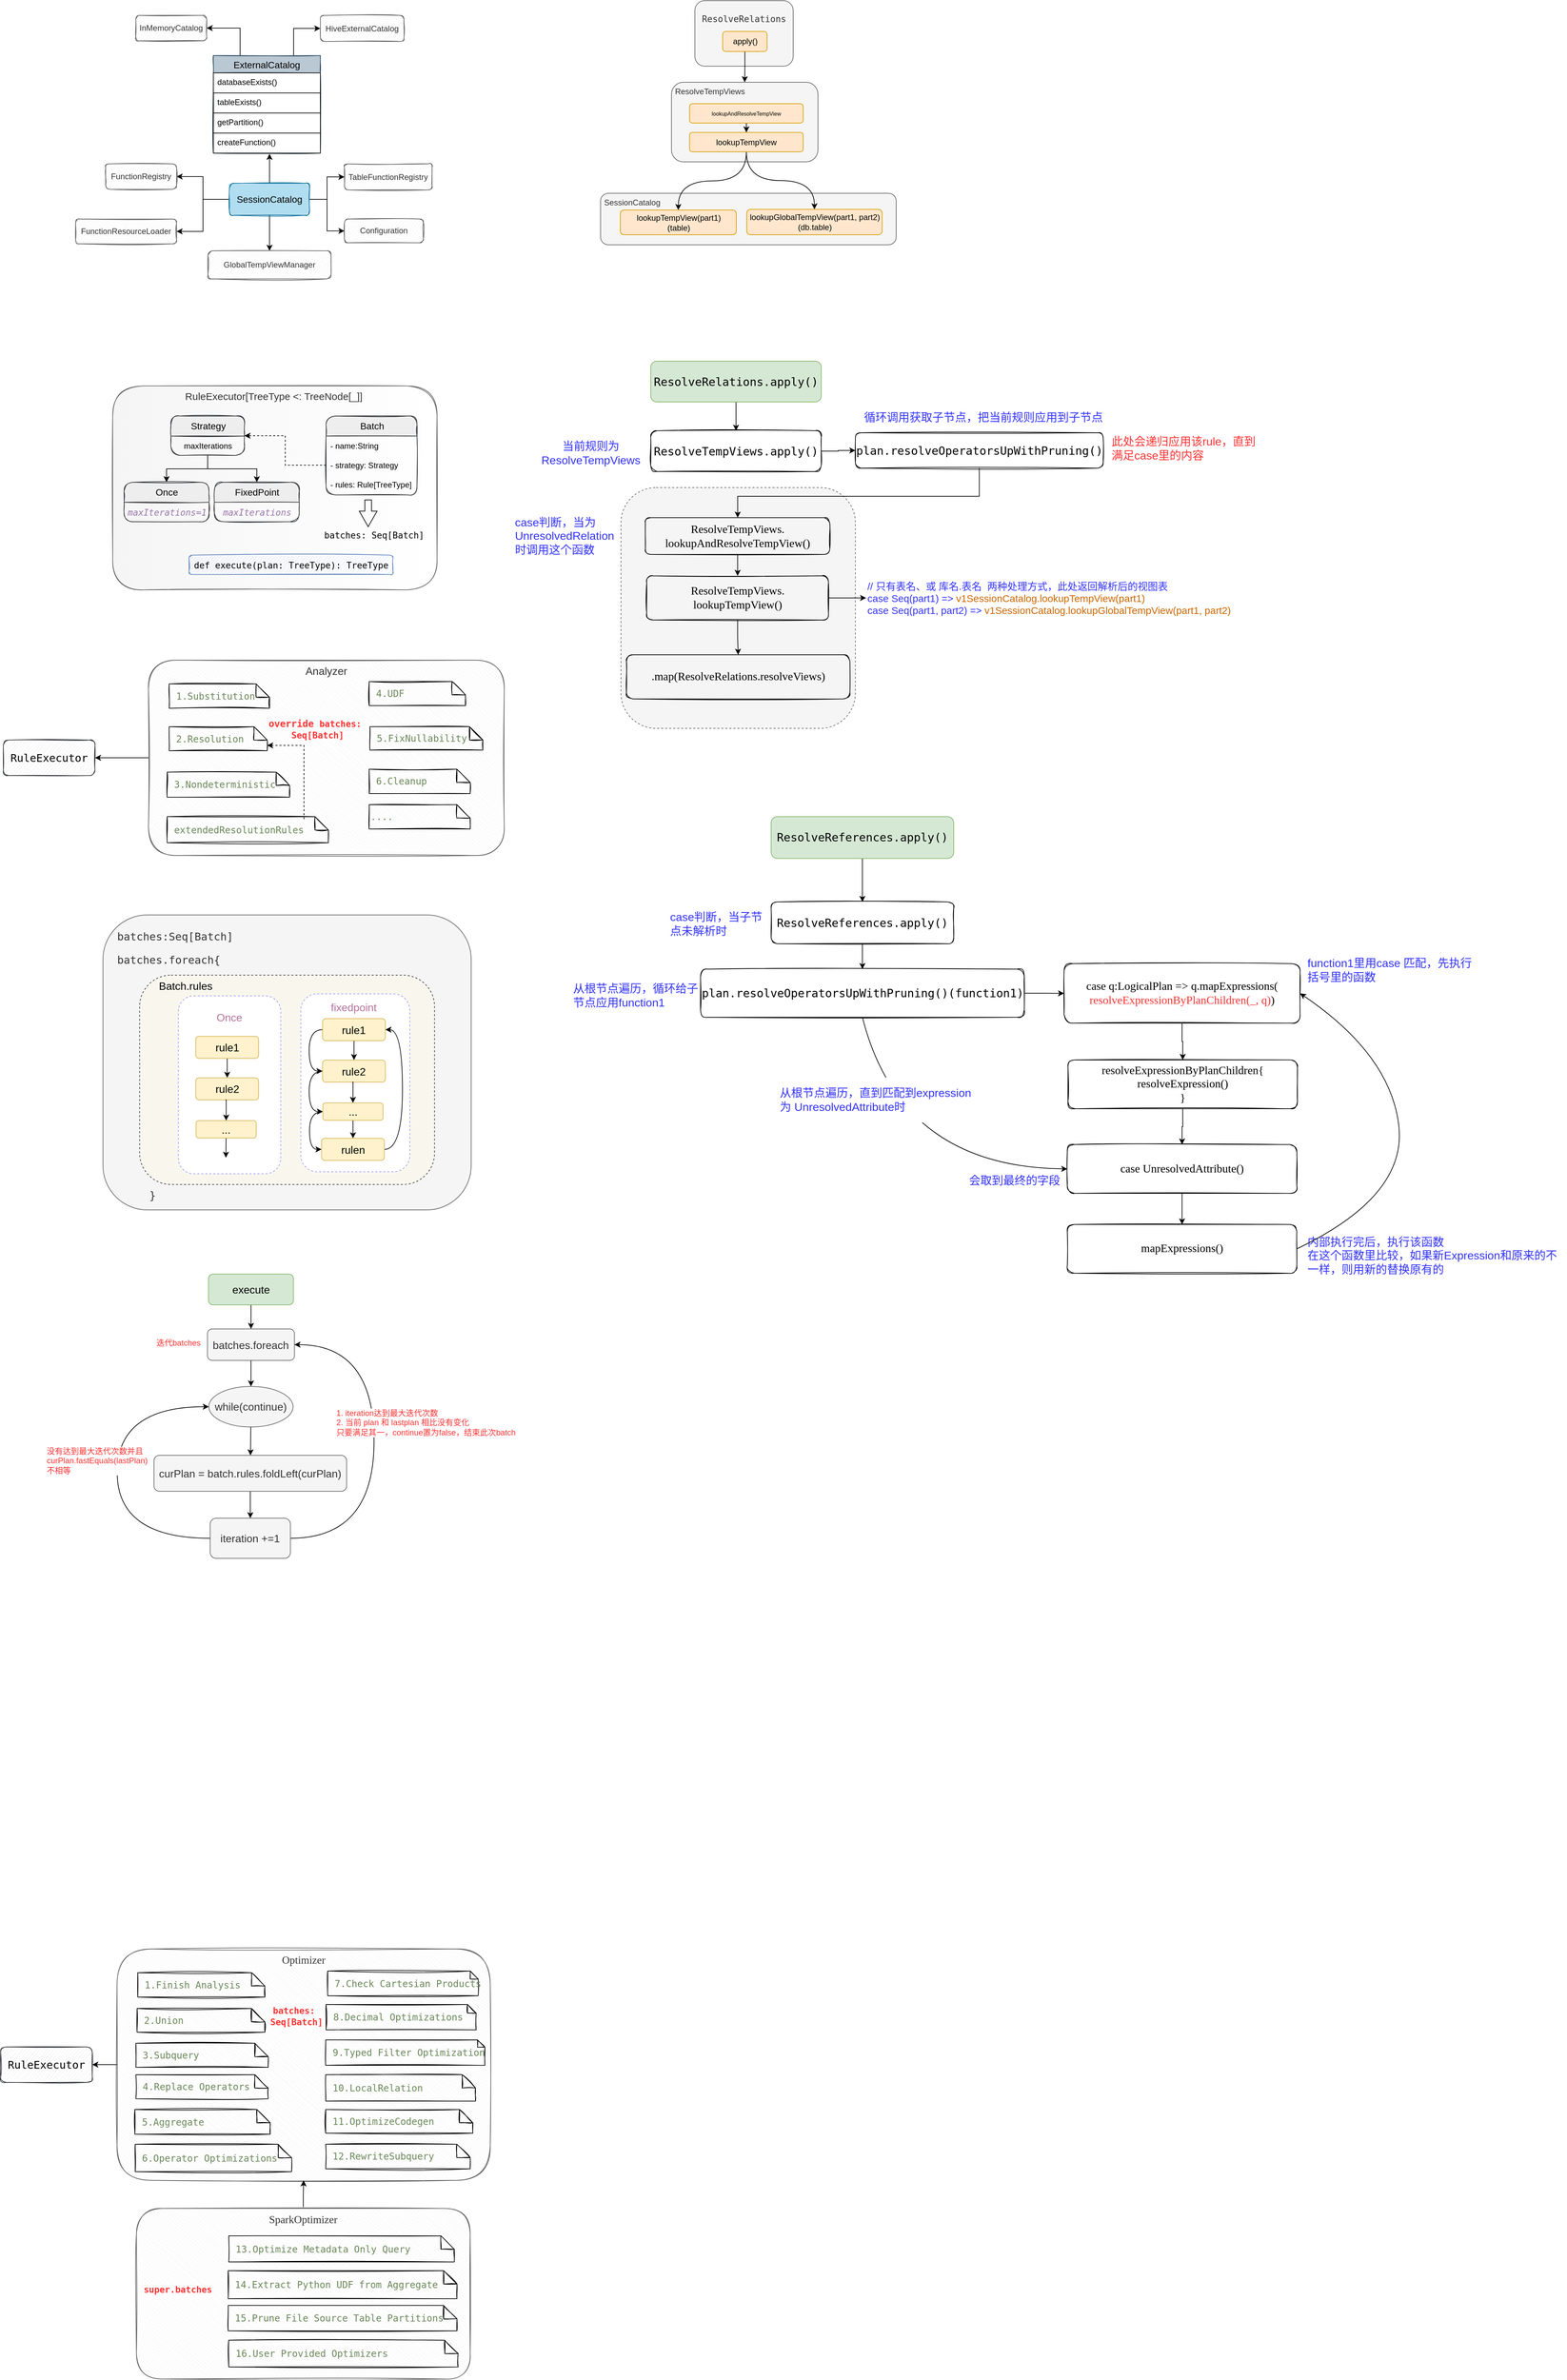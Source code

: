 <mxfile version="18.0.7" type="github">
  <diagram id="hhoEee4OtY3em96QOLKo" name="Page-1">
    <mxGraphModel dx="1376" dy="769" grid="0" gridSize="10" guides="1" tooltips="1" connect="1" arrows="1" fold="1" page="1" pageScale="1" pageWidth="827" pageHeight="1169" math="0" shadow="0">
      <root>
        <mxCell id="0" />
        <mxCell id="1" parent="0" />
        <mxCell id="KYrOxUyAsJtOEbto99pf-11" value="" style="rounded=1;whiteSpace=wrap;html=1;sketch=0;fontFamily=Verdana;fontSize=15;fontColor=#333333;strokeColor=#666666;fillColor=#f5f5f5;dashed=1;align=left;" parent="1" vertex="1">
          <mxGeometry x="955.5" y="1399" width="350.5" height="360" as="geometry" />
        </mxCell>
        <mxCell id="6svz-Yu5DE2-0Qyf26-9-62" value="&amp;nbsp;SessionCatalog" style="rounded=1;whiteSpace=wrap;html=1;shadow=0;labelBackgroundColor=none;labelBorderColor=none;sketch=0;fontSize=12;fontColor=#333333;strokeColor=#666666;strokeWidth=1;fillColor=#f5f5f5;verticalAlign=top;align=left;" parent="1" vertex="1">
          <mxGeometry x="925" y="959" width="442" height="77" as="geometry" />
        </mxCell>
        <mxCell id="6svz-Yu5DE2-0Qyf26-9-4" value="&lt;pre style=&quot;font-family: &amp;#34;jetbrains mono&amp;#34; , monospace ; font-size: 16px&quot;&gt;  batches:Seq[Batch]&lt;/pre&gt;&lt;pre style=&quot;font-family: &amp;#34;jetbrains mono&amp;#34; , monospace ; font-size: 16px&quot;&gt;  batches.foreach{&lt;/pre&gt;&lt;pre style=&quot;font-family: &amp;#34;jetbrains mono&amp;#34; , monospace ; font-size: 16px&quot;&gt;&lt;br&gt;&lt;/pre&gt;&lt;pre style=&quot;font-family: &amp;#34;jetbrains mono&amp;#34; , monospace ; font-size: 16px&quot;&gt;&lt;br&gt;&lt;/pre&gt;&lt;pre style=&quot;font-family: &amp;#34;jetbrains mono&amp;#34; , monospace ; font-size: 16px&quot;&gt;&lt;br&gt;&lt;/pre&gt;&lt;pre style=&quot;font-family: &amp;#34;jetbrains mono&amp;#34; , monospace ; font-size: 16px&quot;&gt;&lt;br&gt;&lt;/pre&gt;&lt;pre style=&quot;font-family: &amp;#34;jetbrains mono&amp;#34; , monospace ; font-size: 16px&quot;&gt;&lt;br&gt;&lt;/pre&gt;&lt;pre style=&quot;font-family: &amp;#34;jetbrains mono&amp;#34; , monospace ; font-size: 16px&quot;&gt;&lt;br&gt;&lt;/pre&gt;&lt;pre style=&quot;font-family: &amp;#34;jetbrains mono&amp;#34; , monospace ; font-size: 16px&quot;&gt;&lt;br&gt;&lt;/pre&gt;&lt;pre style=&quot;font-family: &amp;#34;jetbrains mono&amp;#34; , monospace ; font-size: 16px&quot;&gt;&lt;br&gt;&lt;/pre&gt;&lt;pre style=&quot;font-family: &amp;#34;jetbrains mono&amp;#34; , monospace ; font-size: 16px&quot;&gt;&lt;br&gt;&lt;/pre&gt;&lt;pre style=&quot;font-family: &amp;#34;jetbrains mono&amp;#34; , monospace ; font-size: 16px&quot;&gt;&lt;span style=&quot;white-space: normal&quot;&gt;&amp;nbsp; &amp;nbsp; &amp;nbsp; &amp;nbsp;}&lt;/span&gt;&lt;br&gt;&lt;/pre&gt;" style="rounded=1;whiteSpace=wrap;html=1;labelBackgroundColor=none;fontSize=16;sketch=0;shadow=0;align=left;verticalAlign=top;fillColor=#f5f5f5;strokeColor=#666666;fontColor=#333333;" parent="1" vertex="1">
          <mxGeometry x="181" y="2038" width="550.5" height="441" as="geometry" />
        </mxCell>
        <mxCell id="6svz-Yu5DE2-0Qyf26-9-5" value="&amp;nbsp; &amp;nbsp; &amp;nbsp; Batch.rules" style="rounded=1;whiteSpace=wrap;html=1;shadow=0;labelBackgroundColor=none;labelBorderColor=none;sketch=0;fontSize=16;align=left;verticalAlign=top;dashed=1;strokeColor=#36393d;fillColor=#f9f7ed;" parent="1" vertex="1">
          <mxGeometry x="235.75" y="2128" width="441" height="313" as="geometry" />
        </mxCell>
        <mxCell id="6svz-Yu5DE2-0Qyf26-9-31" value="" style="rounded=1;whiteSpace=wrap;html=1;shadow=0;dashed=1;labelBackgroundColor=none;labelBorderColor=none;sketch=0;fontSize=16;fontColor=#B5739D;strokeColor=#9999FF;strokeWidth=1;" parent="1" vertex="1">
          <mxGeometry x="476.75" y="2156" width="163" height="266" as="geometry" />
        </mxCell>
        <mxCell id="6svz-Yu5DE2-0Qyf26-9-29" value="" style="rounded=1;whiteSpace=wrap;html=1;shadow=0;dashed=1;labelBackgroundColor=none;labelBorderColor=none;sketch=0;fontSize=16;fontColor=#B5739D;strokeColor=#9999FF;strokeWidth=1;" parent="1" vertex="1">
          <mxGeometry x="293.75" y="2159" width="153" height="266" as="geometry" />
        </mxCell>
        <mxCell id="6svz-Yu5DE2-0Qyf26-9-2" style="edgeStyle=orthogonalEdgeStyle;rounded=0;orthogonalLoop=1;jettySize=auto;html=1;entryX=1;entryY=0.5;entryDx=0;entryDy=0;fontSize=16;fontColor=#000000;" parent="1" source="0N4g02ynrCQmDdUy3KtQ-81" target="6svz-Yu5DE2-0Qyf26-9-1" edge="1">
          <mxGeometry relative="1" as="geometry" />
        </mxCell>
        <mxCell id="0N4g02ynrCQmDdUy3KtQ-81" value="Analyzer" style="rounded=1;whiteSpace=wrap;html=1;sketch=1;shadow=0;glass=0;fillColor=#f5f5f5;strokeColor=#666666;overflow=visible;noLabel=0;direction=north;connectable=1;allowArrows=1;portConstraintRotation=0;snapToPoint=0;perimeter=rectanglePerimeter;fixDash=0;autosize=0;container=0;dropTarget=0;collapsible=0;recursiveResize=1;expand=1;treeFolding=0;disableMultiStroke=0;disableMultiStrokeFill=0;dashOffset=1;fillStyle=auto;fontSize=16;fontColor=#333333;verticalAlign=top;gradientDirection=south;" parent="1" vertex="1">
          <mxGeometry x="249" y="1657" width="532" height="292" as="geometry" />
        </mxCell>
        <mxCell id="0N4g02ynrCQmDdUy3KtQ-48" value="RuleExecutor[TreeType &amp;lt;: TreeNode[_]]&amp;nbsp;" style="rounded=1;whiteSpace=wrap;html=1;sketch=1;shadow=0;glass=0;fillColor=#f5f5f5;strokeColor=#666666;overflow=visible;noLabel=0;direction=north;connectable=1;allowArrows=1;portConstraintRotation=0;snapToPoint=0;perimeter=rectanglePerimeter;fixDash=0;autosize=0;container=0;dropTarget=0;collapsible=0;recursiveResize=1;expand=1;treeFolding=0;disableMultiStroke=0;disableMultiStrokeFill=0;dashOffset=1;fillStyle=auto;fontSize=15;fontColor=#333333;verticalAlign=top;gradientColor=#ffffff;gradientDirection=south;" parent="1" vertex="1">
          <mxGeometry x="195.5" y="1247" width="485" height="305" as="geometry" />
        </mxCell>
        <mxCell id="0N4g02ynrCQmDdUy3KtQ-31" value="" style="edgeStyle=orthogonalEdgeStyle;rounded=0;orthogonalLoop=1;jettySize=auto;html=1;fontSize=14;entryX=0.525;entryY=1.033;entryDx=0;entryDy=0;entryPerimeter=0;" parent="1" source="0N4g02ynrCQmDdUy3KtQ-2" target="0N4g02ynrCQmDdUy3KtQ-30" edge="1">
          <mxGeometry relative="1" as="geometry" />
        </mxCell>
        <mxCell id="0N4g02ynrCQmDdUy3KtQ-33" value="" style="edgeStyle=orthogonalEdgeStyle;rounded=0;orthogonalLoop=1;jettySize=auto;html=1;fontSize=14;" parent="1" source="0N4g02ynrCQmDdUy3KtQ-2" target="0N4g02ynrCQmDdUy3KtQ-32" edge="1">
          <mxGeometry relative="1" as="geometry" />
        </mxCell>
        <mxCell id="0N4g02ynrCQmDdUy3KtQ-39" style="edgeStyle=orthogonalEdgeStyle;rounded=0;orthogonalLoop=1;jettySize=auto;html=1;entryX=0;entryY=0.5;entryDx=0;entryDy=0;fontFamily=Helvetica;fontSize=12;fontColor=default;" parent="1" source="0N4g02ynrCQmDdUy3KtQ-2" target="0N4g02ynrCQmDdUy3KtQ-38" edge="1">
          <mxGeometry relative="1" as="geometry" />
        </mxCell>
        <mxCell id="0N4g02ynrCQmDdUy3KtQ-40" style="edgeStyle=orthogonalEdgeStyle;rounded=0;orthogonalLoop=1;jettySize=auto;html=1;entryX=1;entryY=0.5;entryDx=0;entryDy=0;fontFamily=Helvetica;fontSize=12;fontColor=default;" parent="1" source="0N4g02ynrCQmDdUy3KtQ-2" target="0N4g02ynrCQmDdUy3KtQ-36" edge="1">
          <mxGeometry relative="1" as="geometry" />
        </mxCell>
        <mxCell id="0N4g02ynrCQmDdUy3KtQ-42" style="edgeStyle=orthogonalEdgeStyle;rounded=0;orthogonalLoop=1;jettySize=auto;html=1;entryX=1;entryY=0.5;entryDx=0;entryDy=0;fontFamily=Helvetica;fontSize=12;fontColor=default;" parent="1" source="0N4g02ynrCQmDdUy3KtQ-2" target="0N4g02ynrCQmDdUy3KtQ-34" edge="1">
          <mxGeometry relative="1" as="geometry" />
        </mxCell>
        <mxCell id="0N4g02ynrCQmDdUy3KtQ-43" style="edgeStyle=orthogonalEdgeStyle;rounded=0;orthogonalLoop=1;jettySize=auto;html=1;entryX=0;entryY=0.5;entryDx=0;entryDy=0;fontFamily=Helvetica;fontSize=12;fontColor=default;" parent="1" source="0N4g02ynrCQmDdUy3KtQ-2" target="0N4g02ynrCQmDdUy3KtQ-41" edge="1">
          <mxGeometry relative="1" as="geometry" />
        </mxCell>
        <mxCell id="0N4g02ynrCQmDdUy3KtQ-2" value="SessionCatalog" style="rounded=1;whiteSpace=wrap;html=1;sketch=1;shadow=0;glass=0;fillColor=#b1ddf0;strokeColor=#10739e;overflow=visible;noLabel=0;direction=north;connectable=1;allowArrows=1;portConstraintRotation=0;snapToPoint=0;perimeter=rectanglePerimeter;fixDash=0;autosize=0;container=0;dropTarget=0;collapsible=0;recursiveResize=1;expand=1;treeFolding=0;disableMultiStroke=0;disableMultiStrokeFill=0;dashOffset=1;fillStyle=solid;fontSize=14;" parent="1" vertex="1">
          <mxGeometry x="370" y="944" width="120" height="48" as="geometry" />
        </mxCell>
        <mxCell id="0N4g02ynrCQmDdUy3KtQ-46" style="edgeStyle=orthogonalEdgeStyle;rounded=0;orthogonalLoop=1;jettySize=auto;html=1;entryX=1;entryY=0.5;entryDx=0;entryDy=0;fontFamily=Helvetica;fontSize=12;fontColor=default;exitX=0.25;exitY=0;exitDx=0;exitDy=0;" parent="1" source="0N4g02ynrCQmDdUy3KtQ-22" target="0N4g02ynrCQmDdUy3KtQ-44" edge="1">
          <mxGeometry relative="1" as="geometry" />
        </mxCell>
        <mxCell id="0N4g02ynrCQmDdUy3KtQ-47" style="edgeStyle=orthogonalEdgeStyle;rounded=0;orthogonalLoop=1;jettySize=auto;html=1;entryX=0;entryY=0.5;entryDx=0;entryDy=0;fontFamily=Helvetica;fontSize=12;fontColor=default;exitX=0.75;exitY=0;exitDx=0;exitDy=0;" parent="1" source="0N4g02ynrCQmDdUy3KtQ-22" target="0N4g02ynrCQmDdUy3KtQ-45" edge="1">
          <mxGeometry relative="1" as="geometry" />
        </mxCell>
        <object label="ExternalCatalog" id="0N4g02ynrCQmDdUy3KtQ-22">
          <mxCell style="swimlane;fontStyle=0;childLayout=stackLayout;horizontal=1;startSize=26;horizontalStack=0;resizeParent=1;resizeParentMax=0;resizeLast=0;collapsible=1;marginBottom=0;align=center;fontSize=14;shadow=0;glass=0;sketch=1;disableMultiStroke=0;disableMultiStrokeFill=0;fillStyle=solid;fillColor=#bac8d3;strokeColor=#23445d;" parent="1" vertex="1">
            <mxGeometry x="346" y="753" width="160" height="146" as="geometry">
              <mxRectangle x="87" y="445" width="49" height="26" as="alternateBounds" />
            </mxGeometry>
          </mxCell>
        </object>
        <mxCell id="0N4g02ynrCQmDdUy3KtQ-23" value="databaseExists()" style="text;strokeColor=default;fillColor=default;spacingLeft=4;spacingRight=4;overflow=hidden;rotatable=0;points=[[0,0.5],[1,0.5]];portConstraint=eastwest;fontSize=12;shadow=0;glass=0;sketch=0;disableMultiStroke=0;disableMultiStrokeFill=0;fillStyle=solid;" parent="0N4g02ynrCQmDdUy3KtQ-22" vertex="1">
          <mxGeometry y="26" width="160" height="30" as="geometry" />
        </mxCell>
        <mxCell id="0N4g02ynrCQmDdUy3KtQ-24" value="tableExists()" style="text;strokeColor=default;fillColor=none;spacingLeft=4;spacingRight=4;overflow=hidden;rotatable=0;points=[[0,0.5],[1,0.5]];portConstraint=eastwest;fontSize=12;shadow=0;glass=0;sketch=0;disableMultiStroke=0;disableMultiStrokeFill=0;fillStyle=solid;strokeWidth=1;" parent="0N4g02ynrCQmDdUy3KtQ-22" vertex="1">
          <mxGeometry y="56" width="160" height="30" as="geometry" />
        </mxCell>
        <mxCell id="0N4g02ynrCQmDdUy3KtQ-25" value="getPartition()" style="text;strokeColor=default;fillColor=none;spacingLeft=4;spacingRight=4;overflow=hidden;rotatable=0;points=[[0,0.5],[1,0.5]];portConstraint=eastwest;fontSize=12;shadow=0;glass=0;sketch=0;disableMultiStroke=0;disableMultiStrokeFill=0;fillStyle=solid;" parent="0N4g02ynrCQmDdUy3KtQ-22" vertex="1">
          <mxGeometry y="86" width="160" height="30" as="geometry" />
        </mxCell>
        <mxCell id="0N4g02ynrCQmDdUy3KtQ-30" value="createFunction()" style="text;strokeColor=default;fillColor=none;spacingLeft=4;spacingRight=4;overflow=hidden;rotatable=0;points=[[0,0.5],[1,0.5]];portConstraint=eastwest;fontSize=12;shadow=0;glass=0;sketch=0;disableMultiStroke=0;disableMultiStrokeFill=0;fillStyle=solid;" parent="0N4g02ynrCQmDdUy3KtQ-22" vertex="1">
          <mxGeometry y="116" width="160" height="30" as="geometry" />
        </mxCell>
        <mxCell id="0N4g02ynrCQmDdUy3KtQ-32" value="GlobalTempViewManager" style="rounded=1;whiteSpace=wrap;html=1;sketch=1;shadow=0;glass=0;fillColor=#f5f5f5;strokeColor=#666666;overflow=visible;noLabel=0;direction=east;connectable=1;allowArrows=1;portConstraintRotation=0;snapToPoint=0;perimeter=rectanglePerimeter;fixDash=0;autosize=0;container=0;dropTarget=0;collapsible=0;recursiveResize=1;expand=1;treeFolding=0;disableMultiStroke=0;disableMultiStrokeFill=0;dashOffset=1;fillStyle=auto;fontSize=12;fontColor=#333333;" parent="1" vertex="1">
          <mxGeometry x="338" y="1045" width="184" height="42" as="geometry" />
        </mxCell>
        <mxCell id="0N4g02ynrCQmDdUy3KtQ-34" value="FunctionResourceLoader" style="rounded=1;whiteSpace=wrap;html=1;sketch=1;shadow=0;glass=0;overflow=visible;noLabel=0;direction=east;connectable=1;allowArrows=1;portConstraintRotation=0;snapToPoint=0;perimeter=rectanglePerimeter;fixDash=0;autosize=0;container=0;dropTarget=0;collapsible=0;recursiveResize=1;expand=1;treeFolding=0;disableMultiStroke=0;disableMultiStrokeFill=0;dashOffset=1;fillStyle=auto;fontSize=12;fillColor=#f5f5f5;fontColor=#333333;strokeColor=#666666;" parent="1" vertex="1">
          <mxGeometry x="140" y="997.5" width="151" height="37" as="geometry" />
        </mxCell>
        <mxCell id="0N4g02ynrCQmDdUy3KtQ-36" value="FunctionRegistry" style="rounded=1;whiteSpace=wrap;html=1;sketch=1;shadow=0;glass=0;overflow=visible;noLabel=0;direction=east;connectable=1;allowArrows=1;portConstraintRotation=0;snapToPoint=0;perimeter=rectanglePerimeter;fixDash=0;autosize=0;container=0;dropTarget=0;collapsible=0;recursiveResize=1;expand=1;treeFolding=0;disableMultiStroke=0;disableMultiStrokeFill=0;dashOffset=1;fillStyle=auto;fontSize=12;fillColor=#f5f5f5;fontColor=#333333;strokeColor=#666666;" parent="1" vertex="1">
          <mxGeometry x="185" y="915" width="106" height="38" as="geometry" />
        </mxCell>
        <mxCell id="0N4g02ynrCQmDdUy3KtQ-38" value="TableFunctionRegistry" style="rounded=1;whiteSpace=wrap;html=1;sketch=1;shadow=0;glass=0;overflow=visible;noLabel=0;direction=east;connectable=1;allowArrows=1;portConstraintRotation=0;snapToPoint=0;perimeter=rectanglePerimeter;fixDash=0;autosize=0;container=0;dropTarget=0;collapsible=0;recursiveResize=1;expand=1;treeFolding=0;disableMultiStroke=0;disableMultiStrokeFill=0;dashOffset=1;fillStyle=auto;fontSize=12;fillColor=#f5f5f5;fontColor=#333333;strokeColor=#666666;" parent="1" vertex="1">
          <mxGeometry x="542" y="915" width="131" height="39" as="geometry" />
        </mxCell>
        <mxCell id="0N4g02ynrCQmDdUy3KtQ-41" value="Configuration" style="rounded=1;whiteSpace=wrap;html=1;sketch=1;shadow=0;glass=0;overflow=visible;noLabel=0;direction=east;connectable=1;allowArrows=1;portConstraintRotation=0;snapToPoint=0;perimeter=rectanglePerimeter;fixDash=0;autosize=0;container=0;dropTarget=0;collapsible=0;recursiveResize=1;expand=1;treeFolding=0;disableMultiStroke=0;disableMultiStrokeFill=0;dashOffset=1;fillStyle=auto;fontSize=12;fillColor=#f5f5f5;fontColor=#333333;strokeColor=#666666;" parent="1" vertex="1">
          <mxGeometry x="542" y="997.5" width="118" height="35.5" as="geometry" />
        </mxCell>
        <mxCell id="0N4g02ynrCQmDdUy3KtQ-44" value="InMemoryCatalog" style="rounded=1;whiteSpace=wrap;html=1;sketch=1;shadow=0;glass=0;overflow=visible;noLabel=0;direction=east;connectable=1;allowArrows=1;portConstraintRotation=0;snapToPoint=0;perimeter=rectanglePerimeter;fixDash=0;autosize=0;container=0;dropTarget=0;collapsible=0;recursiveResize=1;expand=1;treeFolding=0;disableMultiStroke=0;disableMultiStrokeFill=0;dashOffset=1;fillStyle=auto;fontSize=12;fillColor=#f5f5f5;fontColor=#333333;strokeColor=#666666;" parent="1" vertex="1">
          <mxGeometry x="230" y="693" width="106" height="38" as="geometry" />
        </mxCell>
        <mxCell id="0N4g02ynrCQmDdUy3KtQ-45" value="HiveExternalCatalog" style="rounded=1;whiteSpace=wrap;html=1;sketch=1;shadow=0;glass=0;overflow=visible;noLabel=0;direction=east;connectable=1;allowArrows=1;portConstraintRotation=0;snapToPoint=0;perimeter=rectanglePerimeter;fixDash=0;autosize=0;container=0;dropTarget=0;collapsible=0;recursiveResize=1;expand=1;treeFolding=0;disableMultiStroke=0;disableMultiStrokeFill=0;dashOffset=1;fillStyle=auto;fontSize=12;fillColor=#f5f5f5;fontColor=#333333;strokeColor=#666666;" parent="1" vertex="1">
          <mxGeometry x="506" y="693" width="125" height="39" as="geometry" />
        </mxCell>
        <mxCell id="0N4g02ynrCQmDdUy3KtQ-55" value="" style="edgeStyle=orthogonalEdgeStyle;rounded=0;orthogonalLoop=1;jettySize=auto;html=1;fontFamily=Helvetica;fontSize=14;fontColor=default;entryX=0.5;entryY=0;entryDx=0;entryDy=0;" parent="1" source="0N4g02ynrCQmDdUy3KtQ-50" target="0N4g02ynrCQmDdUy3KtQ-67" edge="1">
          <mxGeometry relative="1" as="geometry">
            <mxPoint x="289.5" y="1391" as="targetPoint" />
          </mxGeometry>
        </mxCell>
        <mxCell id="0N4g02ynrCQmDdUy3KtQ-58" style="edgeStyle=orthogonalEdgeStyle;rounded=0;orthogonalLoop=1;jettySize=auto;html=1;entryX=0.5;entryY=0;entryDx=0;entryDy=0;fontFamily=Helvetica;fontSize=14;fontColor=default;" parent="1" source="0N4g02ynrCQmDdUy3KtQ-50" target="0N4g02ynrCQmDdUy3KtQ-69" edge="1">
          <mxGeometry relative="1" as="geometry">
            <mxPoint x="389.0" y="1391" as="targetPoint" />
          </mxGeometry>
        </mxCell>
        <mxCell id="0N4g02ynrCQmDdUy3KtQ-50" value="Strategy" style="swimlane;fontStyle=0;childLayout=stackLayout;horizontal=1;startSize=30;horizontalStack=0;resizeParent=1;resizeParentMax=0;resizeLast=0;collapsible=1;marginBottom=0;rounded=1;shadow=0;glass=0;sketch=1;disableMultiStroke=0;disableMultiStrokeFill=0;fillStyle=solid;fontFamily=Helvetica;fontSize=14;strokeColor=#36393d;fillColor=#eeeeee;html=1;" parent="1" vertex="1">
          <mxGeometry x="282.5" y="1292" width="110" height="59" as="geometry">
            <mxRectangle x="132" y="665" width="51" height="30" as="alternateBounds" />
          </mxGeometry>
        </mxCell>
        <mxCell id="0N4g02ynrCQmDdUy3KtQ-51" value="maxIterations" style="text;strokeColor=none;fillColor=none;align=center;verticalAlign=middle;spacingLeft=4;spacingRight=4;overflow=hidden;points=[[0,0.5],[1,0.5]];portConstraint=eastwest;rotatable=0;rounded=1;shadow=0;glass=0;sketch=1;disableMultiStroke=0;disableMultiStrokeFill=0;fillStyle=auto;fontFamily=Helvetica;fontSize=12;fontColor=default;html=1;" parent="0N4g02ynrCQmDdUy3KtQ-50" vertex="1">
          <mxGeometry y="30" width="110" height="29" as="geometry" />
        </mxCell>
        <mxCell id="0N4g02ynrCQmDdUy3KtQ-59" value="Batch" style="swimlane;fontStyle=0;childLayout=stackLayout;horizontal=1;startSize=30;horizontalStack=0;resizeParent=1;resizeParentMax=0;resizeLast=0;collapsible=1;marginBottom=0;rounded=1;shadow=0;glass=0;sketch=1;disableMultiStroke=0;disableMultiStrokeFill=0;fillStyle=solid;fontFamily=Helvetica;fontSize=14;strokeColor=#36393d;fillColor=#eeeeee;html=1;" parent="1" vertex="1">
          <mxGeometry x="514.5" y="1292" width="136" height="118" as="geometry">
            <mxRectangle x="132" y="665" width="51" height="30" as="alternateBounds" />
          </mxGeometry>
        </mxCell>
        <mxCell id="0N4g02ynrCQmDdUy3KtQ-60" value="- name:String" style="text;strokeColor=none;fillColor=none;align=left;verticalAlign=middle;spacingLeft=4;spacingRight=4;overflow=hidden;points=[[0,0.5],[1,0.5]];portConstraint=eastwest;rotatable=0;rounded=1;shadow=0;glass=0;sketch=1;disableMultiStroke=0;disableMultiStrokeFill=0;fillStyle=auto;fontFamily=Helvetica;fontSize=12;fontColor=default;html=1;" parent="0N4g02ynrCQmDdUy3KtQ-59" vertex="1">
          <mxGeometry y="30" width="136" height="29" as="geometry" />
        </mxCell>
        <mxCell id="0N4g02ynrCQmDdUy3KtQ-62" value="- strategy: Strategy" style="text;strokeColor=none;fillColor=none;align=left;verticalAlign=middle;spacingLeft=4;spacingRight=4;overflow=hidden;points=[[0,0.5],[1,0.5]];portConstraint=eastwest;rotatable=0;rounded=1;shadow=0;glass=0;sketch=1;disableMultiStroke=0;disableMultiStrokeFill=0;fillStyle=auto;fontFamily=Helvetica;fontSize=12;fontColor=default;html=1;" parent="0N4g02ynrCQmDdUy3KtQ-59" vertex="1">
          <mxGeometry y="59" width="136" height="29" as="geometry" />
        </mxCell>
        <mxCell id="0N4g02ynrCQmDdUy3KtQ-63" value="- rules: Rule[TreeType]" style="text;strokeColor=none;fillColor=none;align=left;verticalAlign=middle;spacingLeft=4;spacingRight=4;overflow=hidden;points=[[0,0.5],[1,0.5]];portConstraint=eastwest;rotatable=0;rounded=1;shadow=0;glass=0;sketch=1;disableMultiStroke=0;disableMultiStrokeFill=0;fillStyle=auto;fontFamily=Helvetica;fontSize=12;fontColor=default;html=1;" parent="0N4g02ynrCQmDdUy3KtQ-59" vertex="1">
          <mxGeometry y="88" width="136" height="30" as="geometry" />
        </mxCell>
        <mxCell id="0N4g02ynrCQmDdUy3KtQ-64" value="&lt;pre style=&quot;font-family: &amp;quot;jetbrains mono&amp;quot;, monospace; font-size: 9.8pt;&quot;&gt;&lt;span style=&quot;&quot;&gt;batches&lt;/span&gt;: &lt;span style=&quot;&quot;&gt;Seq&lt;/span&gt;[Batch]&lt;/pre&gt;" style="rounded=1;whiteSpace=wrap;html=1;shadow=0;glass=0;sketch=1;disableMultiStroke=0;disableMultiStrokeFill=0;fillStyle=auto;fontFamily=Helvetica;fontSize=14;fontColor=default;strokeColor=none;fillColor=none;labelBackgroundColor=none;" parent="1" vertex="1">
          <mxGeometry x="505.5" y="1452" width="161" height="35" as="geometry" />
        </mxCell>
        <mxCell id="0N4g02ynrCQmDdUy3KtQ-65" value="" style="shape=flexArrow;endArrow=classic;html=1;rounded=0;fontFamily=Helvetica;fontSize=14;fontColor=default;width=10;endSize=7.422;endWidth=15.556;" parent="1" edge="1">
          <mxGeometry width="50" height="50" relative="1" as="geometry">
            <mxPoint x="577.5" y="1417" as="sourcePoint" />
            <mxPoint x="577.5" y="1458" as="targetPoint" />
          </mxGeometry>
        </mxCell>
        <mxCell id="0N4g02ynrCQmDdUy3KtQ-66" value="&lt;pre style=&quot;font-family: &amp;quot;jetbrains mono&amp;quot;, monospace; font-size: 9.8pt;&quot;&gt;&lt;span style=&quot;&quot;&gt;def &lt;/span&gt;&lt;span style=&quot;&quot;&gt;execute&lt;/span&gt;(plan: &lt;span style=&quot;&quot;&gt;TreeType&lt;/span&gt;): &lt;span style=&quot;&quot;&gt;TreeType&lt;/span&gt;&lt;/pre&gt;" style="text;html=1;strokeColor=#6c8ebf;fillColor=#dae8fc;align=center;verticalAlign=middle;whiteSpace=wrap;rounded=1;shadow=0;glass=0;labelBackgroundColor=none;sketch=1;disableMultiStroke=0;disableMultiStrokeFill=0;fillStyle=auto;fontFamily=Helvetica;fontSize=14;" parent="1" vertex="1">
          <mxGeometry x="309.5" y="1500" width="305" height="29" as="geometry" />
        </mxCell>
        <mxCell id="0N4g02ynrCQmDdUy3KtQ-67" value="Once" style="swimlane;fontStyle=0;childLayout=stackLayout;horizontal=1;startSize=30;horizontalStack=0;resizeParent=1;resizeParentMax=0;resizeLast=0;collapsible=1;marginBottom=0;rounded=1;shadow=0;glass=0;sketch=1;disableMultiStroke=0;disableMultiStrokeFill=0;fillStyle=solid;fontFamily=Helvetica;fontSize=14;strokeColor=#36393d;fillColor=#eeeeee;html=1;" parent="1" vertex="1">
          <mxGeometry x="212.5" y="1391" width="127" height="59" as="geometry">
            <mxRectangle x="132" y="665" width="51" height="30" as="alternateBounds" />
          </mxGeometry>
        </mxCell>
        <mxCell id="0N4g02ynrCQmDdUy3KtQ-68" value="&lt;span style=&quot;color: rgb(152 , 118 , 170) ; font-style: italic ; font-family: &amp;#34;jetbrains mono&amp;#34; , monospace ; font-size: 9.8pt&quot;&gt;maxIterations=1&lt;/span&gt;" style="text;strokeColor=none;fillColor=none;align=center;verticalAlign=middle;spacingLeft=4;spacingRight=4;overflow=hidden;points=[[0,0.5],[1,0.5]];portConstraint=eastwest;rotatable=0;rounded=1;shadow=0;glass=0;sketch=1;disableMultiStroke=0;disableMultiStrokeFill=0;fillStyle=auto;fontFamily=Helvetica;fontSize=12;fontColor=default;html=1;labelBackgroundColor=none;" parent="0N4g02ynrCQmDdUy3KtQ-67" vertex="1">
          <mxGeometry y="30" width="127" height="29" as="geometry" />
        </mxCell>
        <mxCell id="0N4g02ynrCQmDdUy3KtQ-69" value="&lt;span&gt;FixedPoint&lt;/span&gt;" style="swimlane;fontStyle=0;childLayout=stackLayout;horizontal=1;startSize=30;horizontalStack=0;resizeParent=1;resizeParentMax=0;resizeLast=0;collapsible=1;marginBottom=0;rounded=1;shadow=0;glass=0;sketch=1;disableMultiStroke=0;disableMultiStrokeFill=0;fillStyle=solid;fontFamily=Helvetica;fontSize=14;strokeColor=#36393d;fillColor=#eeeeee;html=1;" parent="1" vertex="1">
          <mxGeometry x="347.5" y="1391" width="127" height="59" as="geometry">
            <mxRectangle x="132" y="665" width="51" height="30" as="alternateBounds" />
          </mxGeometry>
        </mxCell>
        <mxCell id="0N4g02ynrCQmDdUy3KtQ-70" value="&lt;span style=&quot;color: rgb(152 , 118 , 170) ; font-style: italic ; font-family: &amp;#34;jetbrains mono&amp;#34; , monospace ; font-size: 9.8pt&quot;&gt;maxIterations&lt;/span&gt;" style="text;strokeColor=none;fillColor=none;align=center;verticalAlign=middle;spacingLeft=4;spacingRight=4;overflow=hidden;points=[[0,0.5],[1,0.5]];portConstraint=eastwest;rotatable=0;rounded=1;shadow=0;glass=0;sketch=1;disableMultiStroke=0;disableMultiStrokeFill=0;fillStyle=auto;fontFamily=Helvetica;fontSize=12;fontColor=default;html=1;labelBackgroundColor=none;" parent="0N4g02ynrCQmDdUy3KtQ-69" vertex="1">
          <mxGeometry y="30" width="127" height="29" as="geometry" />
        </mxCell>
        <mxCell id="0N4g02ynrCQmDdUy3KtQ-71" style="edgeStyle=orthogonalEdgeStyle;rounded=0;orthogonalLoop=1;jettySize=auto;html=1;entryX=1;entryY=0.5;entryDx=0;entryDy=0;fontFamily=Helvetica;fontSize=14;fontColor=default;dashed=1;" parent="1" source="0N4g02ynrCQmDdUy3KtQ-62" target="0N4g02ynrCQmDdUy3KtQ-50" edge="1">
          <mxGeometry relative="1" as="geometry" />
        </mxCell>
        <mxCell id="0N4g02ynrCQmDdUy3KtQ-72" value="&lt;pre style=&quot;color: rgb(169, 183, 198); font-family: &amp;quot;jetbrains mono&amp;quot;, monospace; font-size: 14px;&quot;&gt;&lt;span style=&quot;color: rgb(106, 135, 89); font-size: 14px;&quot;&gt; 1.Substitution&lt;/span&gt;&lt;/pre&gt;" style="shape=note;size=20;whiteSpace=wrap;html=1;rounded=0;shadow=0;glass=0;labelBackgroundColor=none;sketch=1;disableMultiStroke=0;disableMultiStrokeFill=0;fillStyle=auto;fontFamily=Helvetica;fontSize=14;fontColor=default;strokeColor=default;fillColor=none;gradientColor=#ffffff;gradientDirection=south;align=left;" parent="1" vertex="1">
          <mxGeometry x="280" y="1692.5" width="150" height="36.5" as="geometry" />
        </mxCell>
        <mxCell id="0N4g02ynrCQmDdUy3KtQ-88" style="edgeStyle=orthogonalEdgeStyle;rounded=0;orthogonalLoop=1;jettySize=auto;html=1;fontFamily=Helvetica;fontSize=14;fontColor=#6A8759;fillColor=default;exitX=0;exitY=0;exitDx=146.5;exitDy=28;exitPerimeter=0;dashed=1;endArrow=none;endFill=0;startArrow=classic;startFill=1;" parent="1" source="0N4g02ynrCQmDdUy3KtQ-74" edge="1">
          <mxGeometry relative="1" as="geometry">
            <mxPoint x="481.5" y="1895" as="targetPoint" />
            <Array as="points">
              <mxPoint x="481.5" y="1785" />
              <mxPoint x="481.5" y="1891" />
            </Array>
          </mxGeometry>
        </mxCell>
        <mxCell id="0N4g02ynrCQmDdUy3KtQ-74" value="&lt;pre style=&quot;color: rgb(169, 183, 198); font-family: &amp;quot;jetbrains mono&amp;quot;, monospace; font-size: 14px;&quot;&gt;&lt;span style=&quot;color: rgb(106, 135, 89); font-size: 14px;&quot;&gt; 2.Resolution&lt;/span&gt;&lt;/pre&gt;" style="shape=note;size=20;whiteSpace=wrap;html=1;rounded=0;shadow=0;glass=0;labelBackgroundColor=none;sketch=1;disableMultiStroke=0;disableMultiStrokeFill=0;fillStyle=auto;fontFamily=Helvetica;fontSize=14;fontColor=default;strokeColor=default;fillColor=none;gradientColor=#ffffff;gradientDirection=south;align=left;" parent="1" vertex="1">
          <mxGeometry x="280" y="1756.5" width="146.5" height="36" as="geometry" />
        </mxCell>
        <mxCell id="0N4g02ynrCQmDdUy3KtQ-75" value="&lt;pre style=&quot;font-family: &amp;quot;jetbrains mono&amp;quot;, monospace; font-size: 14px;&quot;&gt;&lt;span style=&quot;color: rgb(106, 135, 89); font-size: 14px;&quot;&gt; 3.&lt;/span&gt;&lt;font color=&quot;#6a8759&quot; style=&quot;font-size: 14px;&quot;&gt;Nondeterministic&lt;/font&gt;&lt;/pre&gt;" style="shape=note;size=20;whiteSpace=wrap;html=1;rounded=0;shadow=0;glass=0;labelBackgroundColor=none;sketch=1;disableMultiStroke=0;disableMultiStrokeFill=0;fillStyle=auto;fontFamily=Helvetica;fontSize=14;fontColor=default;strokeColor=default;fillColor=none;gradientColor=#ffffff;gradientDirection=south;align=left;" parent="1" vertex="1">
          <mxGeometry x="277" y="1824.5" width="183" height="37.5" as="geometry" />
        </mxCell>
        <mxCell id="0N4g02ynrCQmDdUy3KtQ-77" value="&lt;pre style=&quot;color: rgb(169, 183, 198); font-family: &amp;quot;jetbrains mono&amp;quot;, monospace; font-size: 14px;&quot;&gt;&lt;span style=&quot;color: rgb(106, 135, 89); font-size: 14px;&quot;&gt; 4.UDF&lt;/span&gt;&lt;/pre&gt;" style="shape=note;size=20;whiteSpace=wrap;html=1;rounded=0;shadow=0;glass=0;labelBackgroundColor=none;sketch=1;disableMultiStroke=0;disableMultiStrokeFill=0;fillStyle=auto;fontFamily=Helvetica;fontSize=14;fontColor=default;strokeColor=default;fillColor=none;gradientColor=#ffffff;gradientDirection=south;align=left;" parent="1" vertex="1">
          <mxGeometry x="579" y="1689" width="144" height="36" as="geometry" />
        </mxCell>
        <mxCell id="0N4g02ynrCQmDdUy3KtQ-78" value="&lt;pre style=&quot;color: rgb(169, 183, 198); font-family: &amp;quot;jetbrains mono&amp;quot;, monospace; font-size: 14px;&quot;&gt;&lt;span style=&quot;color: rgb(106, 135, 89); font-size: 14px;&quot;&gt; 5.FixNullability&lt;/span&gt;&lt;/pre&gt;" style="shape=note;size=20;whiteSpace=wrap;html=1;rounded=0;shadow=0;glass=0;labelBackgroundColor=none;sketch=1;disableMultiStroke=0;disableMultiStrokeFill=0;fillStyle=auto;fontFamily=Helvetica;fontSize=14;fontColor=default;strokeColor=default;fillColor=none;gradientColor=#ffffff;gradientDirection=south;align=left;" parent="1" vertex="1">
          <mxGeometry x="580" y="1756.5" width="169" height="35" as="geometry" />
        </mxCell>
        <mxCell id="0N4g02ynrCQmDdUy3KtQ-79" value="&lt;pre style=&quot;font-family: &amp;quot;jetbrains mono&amp;quot;, monospace; font-size: 14px;&quot;&gt;&lt;span style=&quot;color: rgb(106, 135, 89); font-size: 14px;&quot;&gt; 6.&lt;/span&gt;&lt;font color=&quot;#6a8759&quot; style=&quot;font-size: 14px;&quot;&gt;Cleanup&lt;/font&gt;&lt;/pre&gt;" style="shape=note;size=20;whiteSpace=wrap;html=1;rounded=0;shadow=0;glass=0;labelBackgroundColor=none;sketch=1;disableMultiStroke=0;disableMultiStrokeFill=0;fillStyle=auto;fontFamily=Helvetica;fontSize=14;fontColor=default;strokeColor=default;fillColor=none;gradientColor=#ffffff;gradientDirection=south;align=left;" parent="1" vertex="1">
          <mxGeometry x="579" y="1820" width="151" height="36.5" as="geometry" />
        </mxCell>
        <mxCell id="0N4g02ynrCQmDdUy3KtQ-80" value="&lt;pre&gt;override &lt;font face=&quot;jetbrains mono, monospace&quot;&gt;&lt;span style=&quot;font-size: 13.067px&quot;&gt;batches: &lt;br&gt;Seq[Batch]&lt;/span&gt;&lt;span style=&quot;font-size: 9.8pt&quot;&gt;&lt;br&gt;&lt;/span&gt;&lt;/font&gt;&lt;/pre&gt;" style="rounded=1;whiteSpace=wrap;html=1;shadow=0;glass=0;sketch=1;disableMultiStroke=0;disableMultiStrokeFill=0;fillStyle=auto;fontFamily=Helvetica;fontSize=14;fontColor=#FF3333;strokeColor=none;fillColor=none;labelBackgroundColor=none;labelBorderColor=none;fontStyle=1" parent="1" vertex="1">
          <mxGeometry x="410" y="1739" width="184" height="41" as="geometry" />
        </mxCell>
        <mxCell id="0N4g02ynrCQmDdUy3KtQ-82" value="&lt;pre style=&quot;font-family: &amp;#34;jetbrains mono&amp;#34; , monospace ; font-size: 14px&quot;&gt;&lt;font color=&quot;#6a8759&quot;&gt;....&lt;/font&gt;&lt;/pre&gt;" style="shape=note;size=20;whiteSpace=wrap;html=1;rounded=0;shadow=0;glass=0;labelBackgroundColor=none;sketch=1;disableMultiStroke=0;disableMultiStrokeFill=0;fillStyle=auto;fontFamily=Helvetica;fontSize=14;fontColor=default;strokeColor=default;fillColor=none;gradientColor=#ffffff;gradientDirection=south;align=left;" parent="1" vertex="1">
          <mxGeometry x="579" y="1873" width="151" height="36.5" as="geometry" />
        </mxCell>
        <mxCell id="0N4g02ynrCQmDdUy3KtQ-87" value="&lt;pre style=&quot;font-family: &amp;#34;jetbrains mono&amp;#34; , monospace ; font-size: 14px&quot;&gt;&lt;span style=&quot;color: rgb(106 , 135 , 89) ; font-size: 14px&quot;&gt; extendedResolutionRules&lt;/span&gt;&lt;/pre&gt;" style="shape=note;size=20;whiteSpace=wrap;html=1;rounded=0;shadow=0;glass=0;labelBackgroundColor=none;sketch=1;disableMultiStroke=0;disableMultiStrokeFill=0;fillStyle=auto;fontFamily=Helvetica;fontSize=14;fontColor=default;strokeColor=default;fillColor=none;gradientColor=#ffffff;gradientDirection=south;align=left;" parent="1" vertex="1">
          <mxGeometry x="277" y="1891" width="241" height="39" as="geometry" />
        </mxCell>
        <mxCell id="6svz-Yu5DE2-0Qyf26-9-1" value="&lt;pre style=&quot;font-family: &amp;quot;jetbrains mono&amp;quot;, monospace; font-size: 16px;&quot;&gt;RuleExecutor&lt;/pre&gt;" style="rounded=1;whiteSpace=wrap;html=1;labelBackgroundColor=none;fontSize=16;sketch=1;shadow=0;fillColor=#eeeeee;strokeColor=#36393d;" parent="1" vertex="1">
          <mxGeometry x="32" y="1776.5" width="137" height="53" as="geometry" />
        </mxCell>
        <mxCell id="6svz-Yu5DE2-0Qyf26-9-9" value="" style="edgeStyle=orthogonalEdgeStyle;rounded=0;orthogonalLoop=1;jettySize=auto;html=1;fontSize=16;fontColor=#000000;" parent="1" source="6svz-Yu5DE2-0Qyf26-9-6" target="6svz-Yu5DE2-0Qyf26-9-7" edge="1">
          <mxGeometry relative="1" as="geometry" />
        </mxCell>
        <mxCell id="6svz-Yu5DE2-0Qyf26-9-12" style="edgeStyle=orthogonalEdgeStyle;rounded=0;orthogonalLoop=1;jettySize=auto;html=1;entryX=0;entryY=0.5;entryDx=0;entryDy=0;fontSize=16;fontColor=#000000;curved=1;exitX=0;exitY=0.5;exitDx=0;exitDy=0;" parent="1" source="6svz-Yu5DE2-0Qyf26-9-6" target="6svz-Yu5DE2-0Qyf26-9-7" edge="1">
          <mxGeometry relative="1" as="geometry" />
        </mxCell>
        <mxCell id="6svz-Yu5DE2-0Qyf26-9-6" value="&lt;font color=&quot;#000000&quot;&gt;rule1&lt;/font&gt;" style="rounded=1;whiteSpace=wrap;html=1;shadow=0;labelBackgroundColor=none;labelBorderColor=none;sketch=0;fontSize=16;fillColor=#fff2cc;strokeColor=#d6b656;" parent="1" vertex="1">
          <mxGeometry x="509.25" y="2193" width="94" height="33" as="geometry" />
        </mxCell>
        <mxCell id="6svz-Yu5DE2-0Qyf26-9-15" style="edgeStyle=orthogonalEdgeStyle;curved=1;rounded=0;orthogonalLoop=1;jettySize=auto;html=1;entryX=0;entryY=0.5;entryDx=0;entryDy=0;fontSize=16;fontColor=#000000;exitX=0;exitY=0.5;exitDx=0;exitDy=0;" parent="1" source="6svz-Yu5DE2-0Qyf26-9-7" target="6svz-Yu5DE2-0Qyf26-9-11" edge="1">
          <mxGeometry relative="1" as="geometry" />
        </mxCell>
        <mxCell id="6svz-Yu5DE2-0Qyf26-9-7" value="&lt;font color=&quot;#000000&quot;&gt;rule2&lt;/font&gt;" style="rounded=1;whiteSpace=wrap;html=1;shadow=0;labelBackgroundColor=none;labelBorderColor=none;sketch=0;fontSize=16;fillColor=#fff2cc;strokeColor=#d6b656;" parent="1" vertex="1">
          <mxGeometry x="509.25" y="2255" width="94" height="33" as="geometry" />
        </mxCell>
        <mxCell id="6svz-Yu5DE2-0Qyf26-9-10" value="" style="edgeStyle=orthogonalEdgeStyle;rounded=0;orthogonalLoop=1;jettySize=auto;html=1;fontSize=16;fontColor=#000000;entryX=0.5;entryY=0;entryDx=0;entryDy=0;" parent="1" target="6svz-Yu5DE2-0Qyf26-9-11" edge="1">
          <mxGeometry relative="1" as="geometry">
            <mxPoint x="553.75" y="2288" as="sourcePoint" />
            <mxPoint x="566.267" y="2265.0" as="targetPoint" />
            <Array as="points">
              <mxPoint x="554.75" y="2288" />
            </Array>
          </mxGeometry>
        </mxCell>
        <mxCell id="6svz-Yu5DE2-0Qyf26-9-14" value="" style="edgeStyle=orthogonalEdgeStyle;curved=1;rounded=0;orthogonalLoop=1;jettySize=auto;html=1;fontSize=16;fontColor=#000000;" parent="1" source="6svz-Yu5DE2-0Qyf26-9-11" target="6svz-Yu5DE2-0Qyf26-9-13" edge="1">
          <mxGeometry relative="1" as="geometry" />
        </mxCell>
        <mxCell id="6svz-Yu5DE2-0Qyf26-9-16" style="edgeStyle=orthogonalEdgeStyle;curved=1;rounded=0;orthogonalLoop=1;jettySize=auto;html=1;entryX=0;entryY=0.5;entryDx=0;entryDy=0;fontSize=16;fontColor=#000000;exitX=0;exitY=0.5;exitDx=0;exitDy=0;" parent="1" source="6svz-Yu5DE2-0Qyf26-9-11" target="6svz-Yu5DE2-0Qyf26-9-13" edge="1">
          <mxGeometry relative="1" as="geometry" />
        </mxCell>
        <mxCell id="6svz-Yu5DE2-0Qyf26-9-11" value="..." style="text;html=1;strokeColor=#d6b656;fillColor=#fff2cc;align=center;verticalAlign=middle;whiteSpace=wrap;rounded=1;shadow=0;labelBackgroundColor=none;labelBorderColor=none;sketch=0;fontSize=16;fontColor=default;" parent="1" vertex="1">
          <mxGeometry x="509.75" y="2319" width="90" height="26" as="geometry" />
        </mxCell>
        <mxCell id="6svz-Yu5DE2-0Qyf26-9-17" style="edgeStyle=orthogonalEdgeStyle;curved=1;rounded=0;orthogonalLoop=1;jettySize=auto;html=1;fontSize=16;fontColor=#000000;entryX=1;entryY=0.5;entryDx=0;entryDy=0;exitX=1;exitY=0.5;exitDx=0;exitDy=0;" parent="1" source="6svz-Yu5DE2-0Qyf26-9-13" target="6svz-Yu5DE2-0Qyf26-9-6" edge="1">
          <mxGeometry relative="1" as="geometry">
            <mxPoint x="609.875" y="2225.75" as="targetPoint" />
            <Array as="points">
              <mxPoint x="628.75" y="2389" />
              <mxPoint x="628.75" y="2210" />
            </Array>
          </mxGeometry>
        </mxCell>
        <mxCell id="6svz-Yu5DE2-0Qyf26-9-13" value="&lt;font color=&quot;#000000&quot;&gt;rulen&lt;/font&gt;" style="rounded=1;whiteSpace=wrap;html=1;shadow=0;labelBackgroundColor=none;labelBorderColor=none;sketch=0;fontSize=16;fillColor=#fff2cc;strokeColor=#d6b656;" parent="1" vertex="1">
          <mxGeometry x="507.75" y="2372" width="94" height="33" as="geometry" />
        </mxCell>
        <mxCell id="6svz-Yu5DE2-0Qyf26-9-18" value="" style="edgeStyle=orthogonalEdgeStyle;rounded=0;orthogonalLoop=1;jettySize=auto;html=1;fontSize=16;fontColor=#000000;" parent="1" source="6svz-Yu5DE2-0Qyf26-9-20" target="6svz-Yu5DE2-0Qyf26-9-22" edge="1">
          <mxGeometry relative="1" as="geometry" />
        </mxCell>
        <mxCell id="6svz-Yu5DE2-0Qyf26-9-20" value="&lt;font color=&quot;#000000&quot;&gt;rule1&lt;/font&gt;" style="rounded=1;whiteSpace=wrap;html=1;shadow=0;labelBackgroundColor=none;labelBorderColor=none;sketch=0;fontSize=16;fillColor=#fff2cc;strokeColor=#d6b656;" parent="1" vertex="1">
          <mxGeometry x="319.68" y="2219.5" width="94" height="33" as="geometry" />
        </mxCell>
        <mxCell id="6svz-Yu5DE2-0Qyf26-9-22" value="&lt;font color=&quot;#000000&quot;&gt;rule2&lt;/font&gt;" style="rounded=1;whiteSpace=wrap;html=1;shadow=0;labelBackgroundColor=none;labelBorderColor=none;sketch=0;fontSize=16;fillColor=#fff2cc;strokeColor=#d6b656;" parent="1" vertex="1">
          <mxGeometry x="319.68" y="2281.5" width="94" height="33" as="geometry" />
        </mxCell>
        <mxCell id="6svz-Yu5DE2-0Qyf26-9-23" value="" style="edgeStyle=orthogonalEdgeStyle;rounded=0;orthogonalLoop=1;jettySize=auto;html=1;fontSize=16;fontColor=#000000;entryX=0.5;entryY=0;entryDx=0;entryDy=0;" parent="1" target="6svz-Yu5DE2-0Qyf26-9-26" edge="1">
          <mxGeometry relative="1" as="geometry">
            <mxPoint x="364.18" y="2314.5" as="sourcePoint" />
            <mxPoint x="376.697" y="2291.5" as="targetPoint" />
            <Array as="points">
              <mxPoint x="365.18" y="2314.5" />
            </Array>
          </mxGeometry>
        </mxCell>
        <mxCell id="6svz-Yu5DE2-0Qyf26-9-24" value="" style="rounded=0;orthogonalLoop=1;jettySize=auto;html=1;fontSize=16;fontColor=#000000;" parent="1" source="6svz-Yu5DE2-0Qyf26-9-26" edge="1">
          <mxGeometry relative="1" as="geometry">
            <mxPoint x="364.75" y="2401" as="targetPoint" />
          </mxGeometry>
        </mxCell>
        <mxCell id="6svz-Yu5DE2-0Qyf26-9-26" value="..." style="text;html=1;strokeColor=#d6b656;fillColor=#fff2cc;align=center;verticalAlign=middle;whiteSpace=wrap;rounded=1;shadow=0;labelBackgroundColor=none;labelBorderColor=none;sketch=0;fontSize=16;fontColor=default;" parent="1" vertex="1">
          <mxGeometry x="320.18" y="2345.5" width="90" height="26" as="geometry" />
        </mxCell>
        <mxCell id="6svz-Yu5DE2-0Qyf26-9-30" value="Once" style="text;html=1;strokeColor=none;fillColor=none;align=center;verticalAlign=middle;whiteSpace=wrap;rounded=0;shadow=0;dashed=1;labelBackgroundColor=none;labelBorderColor=none;sketch=0;fontSize=16;fontColor=#B5739D;" parent="1" vertex="1">
          <mxGeometry x="340.25" y="2176" width="60" height="30" as="geometry" />
        </mxCell>
        <mxCell id="6svz-Yu5DE2-0Qyf26-9-32" value="fixedpoint" style="text;html=1;strokeColor=none;fillColor=none;align=center;verticalAlign=middle;whiteSpace=wrap;rounded=0;shadow=0;dashed=1;labelBackgroundColor=none;labelBorderColor=none;sketch=0;fontSize=16;fontColor=#B5739D;" parent="1" vertex="1">
          <mxGeometry x="526.25" y="2161" width="60" height="30" as="geometry" />
        </mxCell>
        <mxCell id="6svz-Yu5DE2-0Qyf26-9-41" value="" style="edgeStyle=orthogonalEdgeStyle;rounded=0;orthogonalLoop=1;jettySize=auto;html=1;fontSize=16;fontColor=#B5739D;" parent="1" source="6svz-Yu5DE2-0Qyf26-9-34" target="6svz-Yu5DE2-0Qyf26-9-35" edge="1">
          <mxGeometry relative="1" as="geometry" />
        </mxCell>
        <mxCell id="6svz-Yu5DE2-0Qyf26-9-34" value="execute" style="text;html=1;strokeColor=#82b366;fillColor=#d5e8d4;align=center;verticalAlign=middle;whiteSpace=wrap;rounded=1;shadow=0;labelBackgroundColor=none;labelBorderColor=none;sketch=0;fontSize=16;" parent="1" vertex="1">
          <mxGeometry x="338.75" y="2575" width="127" height="46" as="geometry" />
        </mxCell>
        <mxCell id="6svz-Yu5DE2-0Qyf26-9-38" value="" style="edgeStyle=none;rounded=0;orthogonalLoop=1;jettySize=auto;html=1;fontSize=16;fontColor=#B5739D;" parent="1" source="6svz-Yu5DE2-0Qyf26-9-35" target="6svz-Yu5DE2-0Qyf26-9-37" edge="1">
          <mxGeometry relative="1" as="geometry" />
        </mxCell>
        <mxCell id="6svz-Yu5DE2-0Qyf26-9-35" value="batches.foreach" style="text;html=1;strokeColor=#666666;fillColor=#f5f5f5;align=center;verticalAlign=middle;whiteSpace=wrap;rounded=1;shadow=0;labelBackgroundColor=none;labelBorderColor=none;sketch=0;fontSize=16;fontColor=#333333;" parent="1" vertex="1">
          <mxGeometry x="337.25" y="2657" width="130" height="47" as="geometry" />
        </mxCell>
        <mxCell id="6svz-Yu5DE2-0Qyf26-9-40" value="" style="edgeStyle=none;rounded=0;orthogonalLoop=1;jettySize=auto;html=1;fontSize=16;fontColor=#B5739D;" parent="1" source="6svz-Yu5DE2-0Qyf26-9-37" target="6svz-Yu5DE2-0Qyf26-9-39" edge="1">
          <mxGeometry relative="1" as="geometry" />
        </mxCell>
        <mxCell id="6svz-Yu5DE2-0Qyf26-9-37" value="while(continue)" style="ellipse;whiteSpace=wrap;html=1;fontSize=16;fillColor=#f5f5f5;strokeColor=#666666;rounded=1;shadow=0;labelBackgroundColor=none;labelBorderColor=none;sketch=0;fontColor=#333333;" parent="1" vertex="1">
          <mxGeometry x="339.25" y="2743" width="126" height="60.5" as="geometry" />
        </mxCell>
        <mxCell id="6svz-Yu5DE2-0Qyf26-9-43" value="" style="edgeStyle=orthogonalEdgeStyle;rounded=0;sketch=0;orthogonalLoop=1;jettySize=auto;html=1;fontSize=16;fontColor=#B5739D;" parent="1" source="6svz-Yu5DE2-0Qyf26-9-39" target="6svz-Yu5DE2-0Qyf26-9-42" edge="1">
          <mxGeometry relative="1" as="geometry" />
        </mxCell>
        <mxCell id="6svz-Yu5DE2-0Qyf26-9-39" value="curPlan = batch.rules.foldLeft(curPlan)" style="whiteSpace=wrap;html=1;fontSize=16;fillColor=#f5f5f5;strokeColor=#666666;rounded=1;shadow=0;labelBackgroundColor=none;labelBorderColor=none;sketch=0;fontColor=#333333;" parent="1" vertex="1">
          <mxGeometry x="257.25" y="2846" width="288" height="53.75" as="geometry" />
        </mxCell>
        <mxCell id="6svz-Yu5DE2-0Qyf26-9-44" style="edgeStyle=orthogonalEdgeStyle;rounded=0;sketch=0;orthogonalLoop=1;jettySize=auto;html=1;entryX=0;entryY=0.5;entryDx=0;entryDy=0;fontSize=16;fontColor=#B5739D;curved=1;exitX=0;exitY=0.5;exitDx=0;exitDy=0;" parent="1" source="6svz-Yu5DE2-0Qyf26-9-42" target="6svz-Yu5DE2-0Qyf26-9-37" edge="1">
          <mxGeometry relative="1" as="geometry">
            <Array as="points">
              <mxPoint x="202.25" y="2970" />
              <mxPoint x="202.25" y="2773" />
            </Array>
          </mxGeometry>
        </mxCell>
        <mxCell id="6svz-Yu5DE2-0Qyf26-9-46" value="没有达到最大迭代次数并且&lt;br&gt;curPlan.fastEquals(lastPlan)&lt;br&gt;不相等" style="edgeLabel;html=1;align=left;verticalAlign=middle;resizable=0;points=[];fontSize=12;fontColor=#FF3333;" parent="6svz-Yu5DE2-0Qyf26-9-44" vertex="1" connectable="0">
          <mxGeometry x="0.17" y="-10" relative="1" as="geometry">
            <mxPoint x="-117" y="21" as="offset" />
          </mxGeometry>
        </mxCell>
        <mxCell id="6svz-Yu5DE2-0Qyf26-9-48" style="edgeStyle=orthogonalEdgeStyle;curved=1;rounded=0;sketch=0;orthogonalLoop=1;jettySize=auto;html=1;entryX=1;entryY=0.5;entryDx=0;entryDy=0;fontSize=12;fontColor=#FF3333;exitX=1;exitY=0.5;exitDx=0;exitDy=0;" parent="1" source="6svz-Yu5DE2-0Qyf26-9-42" target="6svz-Yu5DE2-0Qyf26-9-35" edge="1">
          <mxGeometry relative="1" as="geometry">
            <Array as="points">
              <mxPoint x="586.25" y="2970" />
              <mxPoint x="586.25" y="2680" />
            </Array>
          </mxGeometry>
        </mxCell>
        <mxCell id="6svz-Yu5DE2-0Qyf26-9-42" value="iteration +=1" style="whiteSpace=wrap;html=1;fontSize=16;fillColor=#f5f5f5;strokeColor=#666666;fontColor=#333333;rounded=1;shadow=0;labelBackgroundColor=none;labelBorderColor=none;sketch=0;" parent="1" vertex="1">
          <mxGeometry x="341.25" y="2939.995" width="120" height="60" as="geometry" />
        </mxCell>
        <mxCell id="6svz-Yu5DE2-0Qyf26-9-47" value="迭代batches" style="edgeLabel;html=1;align=left;verticalAlign=middle;resizable=0;points=[];fontSize=12;fontColor=#FF3333;" parent="1" vertex="1" connectable="0">
          <mxGeometry x="259.25" y="2677.999" as="geometry" />
        </mxCell>
        <mxCell id="6svz-Yu5DE2-0Qyf26-9-49" value="1. iteration达到最大迭代次数&lt;br&gt;2. 当前 plan 和 lastplan 相比没有变化&lt;br&gt;只要满足其一，continue置为false，结束此次batch" style="edgeLabel;align=left;verticalAlign=middle;resizable=0;points=[];fontSize=12;fontColor=#FF3333;html=1;" parent="1" vertex="1" connectable="0">
          <mxGeometry x="528.31" y="2796.999" as="geometry" />
        </mxCell>
        <mxCell id="6svz-Yu5DE2-0Qyf26-9-50" value="&lt;pre style=&quot;font-family: &amp;#34;jetbrains mono&amp;#34; , monospace ; font-size: 9.8pt&quot;&gt;ResolveRelations&lt;/pre&gt;" style="text;whiteSpace=wrap;html=1;fontSize=16;align=center;verticalAlign=top;rounded=1;shadow=0;labelBackgroundColor=none;labelBorderColor=none;sketch=0;fillColor=#f5f5f5;strokeColor=#666666;fontColor=#333333;" parent="1" vertex="1">
          <mxGeometry x="1066" y="671" width="147" height="98" as="geometry" />
        </mxCell>
        <mxCell id="6svz-Yu5DE2-0Qyf26-9-53" style="edgeStyle=orthogonalEdgeStyle;rounded=0;sketch=0;orthogonalLoop=1;jettySize=auto;html=1;fontSize=12;fontColor=#1A1A1A;entryX=0.5;entryY=0;entryDx=0;entryDy=0;" parent="1" source="6svz-Yu5DE2-0Qyf26-9-51" target="6svz-Yu5DE2-0Qyf26-9-54" edge="1">
          <mxGeometry relative="1" as="geometry">
            <mxPoint x="1140.5" y="839.786" as="targetPoint" />
          </mxGeometry>
        </mxCell>
        <mxCell id="6svz-Yu5DE2-0Qyf26-9-51" value="apply()" style="rounded=1;whiteSpace=wrap;html=1;shadow=0;labelBackgroundColor=none;labelBorderColor=none;sketch=0;fontSize=12;strokeWidth=1;fillColor=#ffe6cc;strokeColor=#d79b00;" parent="1" vertex="1">
          <mxGeometry x="1107.5" y="717" width="66.5" height="30" as="geometry" />
        </mxCell>
        <mxCell id="6svz-Yu5DE2-0Qyf26-9-54" value="&amp;nbsp;ResolveTempViews" style="rounded=1;whiteSpace=wrap;html=1;shadow=0;labelBackgroundColor=none;labelBorderColor=none;sketch=0;fontSize=12;fontColor=#333333;strokeColor=#666666;strokeWidth=1;fillColor=#f5f5f5;verticalAlign=top;align=left;" parent="1" vertex="1">
          <mxGeometry x="1031" y="793" width="219" height="119" as="geometry" />
        </mxCell>
        <mxCell id="6svz-Yu5DE2-0Qyf26-9-57" value="" style="edgeStyle=orthogonalEdgeStyle;rounded=0;sketch=0;orthogonalLoop=1;jettySize=auto;html=1;fontSize=12;fontColor=#1A1A1A;" parent="1" source="6svz-Yu5DE2-0Qyf26-9-55" target="6svz-Yu5DE2-0Qyf26-9-56" edge="1">
          <mxGeometry relative="1" as="geometry" />
        </mxCell>
        <mxCell id="6svz-Yu5DE2-0Qyf26-9-55" value="lookupAndResolveTempView" style="rounded=1;whiteSpace=wrap;html=1;shadow=0;labelBackgroundColor=none;labelBorderColor=none;sketch=0;fontSize=8;strokeWidth=1;fontFamily=Helvetica;fillColor=#ffe6cc;strokeColor=#d79b00;" parent="1" vertex="1">
          <mxGeometry x="1058" y="825" width="170" height="29" as="geometry" />
        </mxCell>
        <mxCell id="6svz-Yu5DE2-0Qyf26-9-59" value="" style="edgeStyle=orthogonalEdgeStyle;rounded=0;sketch=0;orthogonalLoop=1;jettySize=auto;html=1;fontFamily=Helvetica;fontSize=8;fontColor=#1A1A1A;elbow=vertical;curved=1;" parent="1" source="6svz-Yu5DE2-0Qyf26-9-56" target="6svz-Yu5DE2-0Qyf26-9-58" edge="1">
          <mxGeometry relative="1" as="geometry" />
        </mxCell>
        <mxCell id="6svz-Yu5DE2-0Qyf26-9-61" value="" style="edgeStyle=orthogonalEdgeStyle;curved=1;rounded=0;sketch=0;orthogonalLoop=1;jettySize=auto;html=1;fontFamily=Helvetica;fontSize=8;fontColor=#1A1A1A;elbow=vertical;" parent="1" source="6svz-Yu5DE2-0Qyf26-9-56" target="6svz-Yu5DE2-0Qyf26-9-60" edge="1">
          <mxGeometry relative="1" as="geometry" />
        </mxCell>
        <mxCell id="6svz-Yu5DE2-0Qyf26-9-56" value="lookupTempView" style="rounded=1;whiteSpace=wrap;html=1;shadow=0;labelBackgroundColor=none;labelBorderColor=none;sketch=0;fontSize=12;strokeWidth=1;fontFamily=Helvetica;fillColor=#ffe6cc;strokeColor=#d79b00;" parent="1" vertex="1">
          <mxGeometry x="1058" y="868" width="170" height="29" as="geometry" />
        </mxCell>
        <mxCell id="6svz-Yu5DE2-0Qyf26-9-58" value="lookupTempView(part1)&lt;br&gt;(table)" style="rounded=1;whiteSpace=wrap;html=1;shadow=0;labelBackgroundColor=none;labelBorderColor=none;sketch=0;fontSize=12;strokeWidth=1;fontFamily=Helvetica;fillColor=#ffe6cc;strokeColor=#d79b00;" parent="1" vertex="1">
          <mxGeometry x="954.5" y="984" width="173.5" height="37" as="geometry" />
        </mxCell>
        <mxCell id="6svz-Yu5DE2-0Qyf26-9-60" value="lookupGlobalTempView(part1, part2)&lt;br&gt;(db.table)" style="rounded=1;whiteSpace=wrap;html=1;shadow=0;labelBackgroundColor=none;labelBorderColor=none;sketch=0;fontSize=12;strokeWidth=1;fontFamily=Helvetica;fillColor=#ffe6cc;strokeColor=#d79b00;" parent="1" vertex="1">
          <mxGeometry x="1143.5" y="983" width="202.5" height="38" as="geometry" />
        </mxCell>
        <mxCell id="6svz-Yu5DE2-0Qyf26-9-68" value="" style="edgeStyle=orthogonalEdgeStyle;curved=1;rounded=0;sketch=0;orthogonalLoop=1;jettySize=auto;html=1;fontFamily=Helvetica;fontSize=17;fontColor=#1A1A1A;elbow=vertical;" parent="1" source="6svz-Yu5DE2-0Qyf26-9-66" target="6svz-Yu5DE2-0Qyf26-9-67" edge="1">
          <mxGeometry relative="1" as="geometry" />
        </mxCell>
        <mxCell id="6svz-Yu5DE2-0Qyf26-9-66" value="&lt;pre style=&quot;font-family: &amp;#34;jetbrains mono&amp;#34; , monospace ; font-size: 17px&quot;&gt;ResolveRelations.apply()&lt;/pre&gt;" style="text;whiteSpace=wrap;html=1;fontSize=17;align=center;verticalAlign=middle;rounded=1;shadow=0;labelBackgroundColor=none;labelBorderColor=none;sketch=0;fillColor=#d5e8d4;strokeColor=#82b366;" parent="1" vertex="1">
          <mxGeometry x="1000" y="1210" width="255" height="61" as="geometry" />
        </mxCell>
        <mxCell id="6svz-Yu5DE2-0Qyf26-9-70" value="" style="rounded=0;sketch=0;orthogonalLoop=1;jettySize=auto;html=1;fontFamily=Helvetica;fontSize=17;fontColor=#1A1A1A;elbow=vertical;edgeStyle=orthogonalEdgeStyle;" parent="1" source="6svz-Yu5DE2-0Qyf26-9-67" target="6svz-Yu5DE2-0Qyf26-9-69" edge="1">
          <mxGeometry relative="1" as="geometry" />
        </mxCell>
        <mxCell id="6svz-Yu5DE2-0Qyf26-9-67" value="&lt;pre style=&quot;font-family: &amp;#34;jetbrains mono&amp;#34; , monospace ; font-size: 17px&quot;&gt;ResolveTempViews.apply()&lt;/pre&gt;" style="text;whiteSpace=wrap;html=1;fontSize=17;align=center;verticalAlign=middle;rounded=1;shadow=0;labelBackgroundColor=none;labelBorderColor=none;sketch=1;strokeColor=default;" parent="1" vertex="1">
          <mxGeometry x="1000" y="1314" width="255" height="61" as="geometry" />
        </mxCell>
        <mxCell id="KYrOxUyAsJtOEbto99pf-2" value="" style="edgeStyle=orthogonalEdgeStyle;rounded=0;orthogonalLoop=1;jettySize=auto;html=1;fontColor=#3333FF;" parent="1" source="6svz-Yu5DE2-0Qyf26-9-69" target="KYrOxUyAsJtOEbto99pf-1" edge="1">
          <mxGeometry relative="1" as="geometry">
            <Array as="points">
              <mxPoint x="1491" y="1412" />
              <mxPoint x="1130" y="1412" />
            </Array>
          </mxGeometry>
        </mxCell>
        <mxCell id="6svz-Yu5DE2-0Qyf26-9-69" value="&lt;pre style=&quot;font-family: &amp;#34;jetbrains mono&amp;#34; , monospace ; font-size: 17px&quot;&gt;plan.resolveOperatorsUpWithPruning()&lt;/pre&gt;" style="text;whiteSpace=wrap;html=1;fontSize=17;align=center;verticalAlign=middle;rounded=1;shadow=0;labelBackgroundColor=none;labelBorderColor=none;sketch=1;strokeColor=default;" parent="1" vertex="1">
          <mxGeometry x="1306" y="1317" width="370.5" height="53" as="geometry" />
        </mxCell>
        <mxCell id="6svz-Yu5DE2-0Qyf26-9-72" value="当前规则为ResolveTempViews" style="text;html=1;strokeColor=none;fillColor=none;align=center;verticalAlign=middle;whiteSpace=wrap;rounded=0;shadow=0;labelBackgroundColor=none;labelBorderColor=none;sketch=0;fontFamily=Helvetica;fontSize=17;fontColor=#3333FF;" parent="1" vertex="1">
          <mxGeometry x="827" y="1325" width="167" height="45" as="geometry" />
        </mxCell>
        <mxCell id="6svz-Yu5DE2-0Qyf26-9-74" value="循环调用获取子节点，把当前规则应用到子节点" style="text;html=1;strokeColor=none;fillColor=none;align=left;verticalAlign=middle;whiteSpace=wrap;rounded=0;shadow=0;labelBackgroundColor=none;labelBorderColor=none;sketch=0;fontFamily=Helvetica;fontSize=17;fontColor=#3333FF;" parent="1" vertex="1">
          <mxGeometry x="1317" y="1255" width="414" height="79" as="geometry" />
        </mxCell>
        <mxCell id="KYrOxUyAsJtOEbto99pf-4" value="" style="edgeStyle=orthogonalEdgeStyle;rounded=0;orthogonalLoop=1;jettySize=auto;html=1;fontColor=#3333FF;" parent="1" source="KYrOxUyAsJtOEbto99pf-1" target="KYrOxUyAsJtOEbto99pf-3" edge="1">
          <mxGeometry relative="1" as="geometry" />
        </mxCell>
        <mxCell id="KYrOxUyAsJtOEbto99pf-1" value="&lt;span style=&quot;&quot;&gt;ResolveTempViews.&lt;/span&gt;&lt;div style=&quot;font-size: 17px;&quot;&gt;lookupAndResolveTempView()&lt;/div&gt;" style="text;whiteSpace=wrap;html=1;fontSize=17;align=center;verticalAlign=middle;rounded=1;shadow=0;labelBackgroundColor=none;labelBorderColor=none;sketch=1;strokeColor=default;fontFamily=Verdana;" parent="1" vertex="1">
          <mxGeometry x="992" y="1444" width="275.75" height="55" as="geometry" />
        </mxCell>
        <mxCell id="KYrOxUyAsJtOEbto99pf-6" value="" style="edgeStyle=orthogonalEdgeStyle;rounded=0;orthogonalLoop=1;jettySize=auto;html=1;fontColor=#3333FF;" parent="1" source="KYrOxUyAsJtOEbto99pf-3" target="KYrOxUyAsJtOEbto99pf-7" edge="1">
          <mxGeometry relative="1" as="geometry">
            <mxPoint x="1319.5" y="1565" as="targetPoint" />
          </mxGeometry>
        </mxCell>
        <mxCell id="KYrOxUyAsJtOEbto99pf-13" value="" style="edgeStyle=orthogonalEdgeStyle;rounded=0;orthogonalLoop=1;jettySize=auto;html=1;fontFamily=Verdana;fontSize=15;fontColor=#C76300;" parent="1" source="KYrOxUyAsJtOEbto99pf-3" target="KYrOxUyAsJtOEbto99pf-12" edge="1">
          <mxGeometry relative="1" as="geometry" />
        </mxCell>
        <mxCell id="KYrOxUyAsJtOEbto99pf-3" value="&lt;div style=&quot;font-size: 17px;&quot;&gt;&lt;font face=&quot;Verdana&quot;&gt;ResolveTempViews.&lt;/font&gt;&lt;/div&gt;&lt;div style=&quot;font-size: 17px;&quot;&gt;&lt;font face=&quot;Verdana&quot;&gt;lookupTempView()&lt;/font&gt;&lt;/div&gt;" style="text;whiteSpace=wrap;html=1;fontSize=17;align=center;verticalAlign=middle;rounded=1;shadow=0;labelBackgroundColor=none;labelBorderColor=none;sketch=1;strokeColor=default;fontFamily=Helvetica;" parent="1" vertex="1">
          <mxGeometry x="994" y="1531" width="271.75" height="66" as="geometry" />
        </mxCell>
        <mxCell id="KYrOxUyAsJtOEbto99pf-7" value="&lt;div style=&quot;font-size: 15px;&quot;&gt;// 只有表名、或 库名.表名&amp;nbsp; 两种处理方式，此处返回解析后的视图表&lt;/div&gt;&lt;div style=&quot;font-size: 15px;&quot;&gt;case Seq(part1) =&amp;gt; &lt;font color=&quot;#cc6600&quot;&gt;v1SessionCatalog.lookupTempView&lt;/font&gt;&lt;font color=&quot;#c76300&quot;&gt;(part1)&lt;/font&gt;&lt;/div&gt;&lt;div style=&quot;font-size: 15px;&quot;&gt;case Seq(part1, part2) =&amp;gt; &lt;font color=&quot;#cc6600&quot;&gt;v1SessionCatalog.lookupGlobalTempView(part1, part2)&lt;/font&gt;&lt;/div&gt;" style="text;html=1;strokeColor=none;fillColor=none;align=left;verticalAlign=middle;whiteSpace=wrap;rounded=0;sketch=1;fontColor=#3333FF;fontSize=15;" parent="1" vertex="1">
          <mxGeometry x="1322" y="1520" width="594" height="88" as="geometry" />
        </mxCell>
        <mxCell id="KYrOxUyAsJtOEbto99pf-8" value="case判断，当为&lt;br&gt;UnresolvedRelation&lt;br&gt;时调用这个函数" style="text;html=1;strokeColor=none;fillColor=none;align=left;verticalAlign=middle;whiteSpace=wrap;rounded=0;shadow=0;labelBackgroundColor=none;labelBorderColor=none;sketch=0;fontFamily=Helvetica;fontSize=17;fontColor=#3333FF;" parent="1" vertex="1">
          <mxGeometry x="795" y="1437.75" width="156" height="67.5" as="geometry" />
        </mxCell>
        <mxCell id="KYrOxUyAsJtOEbto99pf-9" value="此处会递归应用该rule，直到满足case里的内容" style="text;html=1;strokeColor=none;fillColor=none;align=left;verticalAlign=middle;whiteSpace=wrap;rounded=0;shadow=0;labelBackgroundColor=none;labelBorderColor=none;sketch=0;fontFamily=Helvetica;fontSize=17;fontColor=#FF3333;" parent="1" vertex="1">
          <mxGeometry x="1687" y="1287" width="229" height="108" as="geometry" />
        </mxCell>
        <mxCell id="KYrOxUyAsJtOEbto99pf-12" value="&lt;div style=&quot;&quot;&gt;&lt;font face=&quot;Verdana&quot;&gt;.map(ResolveRelations.resolveViews)&lt;/font&gt;&lt;br&gt;&lt;/div&gt;" style="text;whiteSpace=wrap;html=1;fontSize=17;align=center;verticalAlign=middle;rounded=1;shadow=0;labelBackgroundColor=none;labelBorderColor=none;sketch=1;strokeColor=default;fontFamily=Helvetica;" parent="1" vertex="1">
          <mxGeometry x="963.69" y="1649" width="334.13" height="66" as="geometry" />
        </mxCell>
        <mxCell id="8OnXsl6RQj_-lLjxXLYx-3" value="" style="edgeStyle=orthogonalEdgeStyle;rounded=0;orthogonalLoop=1;jettySize=auto;html=1;" parent="1" source="8OnXsl6RQj_-lLjxXLYx-1" target="8OnXsl6RQj_-lLjxXLYx-2" edge="1">
          <mxGeometry relative="1" as="geometry" />
        </mxCell>
        <mxCell id="8OnXsl6RQj_-lLjxXLYx-1" value="&lt;pre style=&quot;font-family: &amp;quot;jetbrains mono&amp;quot; , monospace ; font-size: 17px&quot;&gt;ResolveReferences.apply()&lt;/pre&gt;" style="text;whiteSpace=wrap;html=1;fontSize=17;align=center;verticalAlign=middle;rounded=1;shadow=0;labelBackgroundColor=none;labelBorderColor=none;sketch=0;fillColor=#d5e8d4;strokeColor=#82b366;" parent="1" vertex="1">
          <mxGeometry x="1180" y="1891" width="273" height="62.5" as="geometry" />
        </mxCell>
        <mxCell id="8OnXsl6RQj_-lLjxXLYx-6" value="" style="edgeStyle=orthogonalEdgeStyle;rounded=0;orthogonalLoop=1;jettySize=auto;html=1;exitX=1;exitY=0.5;exitDx=0;exitDy=0;" parent="1" source="A4QgARqH3jD8Nl5-4ABR-1" target="8OnXsl6RQj_-lLjxXLYx-5" edge="1">
          <mxGeometry relative="1" as="geometry">
            <mxPoint x="1305.471" y="2180.25" as="sourcePoint" />
          </mxGeometry>
        </mxCell>
        <mxCell id="A4QgARqH3jD8Nl5-4ABR-2" value="" style="edgeStyle=orthogonalEdgeStyle;rounded=0;orthogonalLoop=1;jettySize=auto;html=1;" parent="1" source="8OnXsl6RQj_-lLjxXLYx-2" target="A4QgARqH3jD8Nl5-4ABR-1" edge="1">
          <mxGeometry relative="1" as="geometry" />
        </mxCell>
        <mxCell id="8OnXsl6RQj_-lLjxXLYx-2" value="&lt;pre style=&quot;font-family: &amp;quot;jetbrains mono&amp;quot; , monospace ; font-size: 17px&quot;&gt;ResolveReferences.apply()&lt;/pre&gt;" style="text;whiteSpace=wrap;html=1;fontSize=17;align=center;verticalAlign=middle;rounded=1;shadow=0;labelBackgroundColor=none;labelBorderColor=none;sketch=1;fillColor=none;strokeColor=default;" parent="1" vertex="1">
          <mxGeometry x="1180" y="2018.5" width="273" height="62.5" as="geometry" />
        </mxCell>
        <mxCell id="8OnXsl6RQj_-lLjxXLYx-4" value="case判断，当子节点未解析时" style="text;html=1;strokeColor=none;fillColor=none;align=left;verticalAlign=middle;whiteSpace=wrap;rounded=0;shadow=0;labelBackgroundColor=none;labelBorderColor=none;sketch=0;fontFamily=Helvetica;fontSize=17;fontColor=#3333FF;" parent="1" vertex="1">
          <mxGeometry x="1027" y="2018.5" width="156" height="67.5" as="geometry" />
        </mxCell>
        <mxCell id="8OnXsl6RQj_-lLjxXLYx-9" value="" style="edgeStyle=orthogonalEdgeStyle;rounded=0;orthogonalLoop=1;jettySize=auto;html=1;fontFamily=Verdana;" parent="1" source="8OnXsl6RQj_-lLjxXLYx-5" target="8OnXsl6RQj_-lLjxXLYx-8" edge="1">
          <mxGeometry relative="1" as="geometry" />
        </mxCell>
        <mxCell id="8OnXsl6RQj_-lLjxXLYx-5" value="&lt;div style=&quot;font-size: 17px;&quot;&gt;case q:LogicalPlan =&amp;gt; q.mapExpressions(&lt;/div&gt;&lt;div style=&quot;font-size: 17px;&quot;&gt;&lt;font color=&quot;#ff3333&quot;&gt;resolveExpressionByPlanChildren(_, q)&lt;/font&gt;)&lt;/div&gt;" style="text;whiteSpace=wrap;html=1;fontSize=17;align=center;verticalAlign=middle;rounded=1;shadow=0;labelBackgroundColor=none;labelBorderColor=none;sketch=1;fillColor=none;strokeColor=default;fontFamily=Verdana;" parent="1" vertex="1">
          <mxGeometry x="1618" y="2110.75" width="352.87" height="89" as="geometry" />
        </mxCell>
        <mxCell id="8OnXsl6RQj_-lLjxXLYx-7" value="function1里用case 匹配，先执行括号里的函数" style="text;html=1;strokeColor=none;fillColor=none;align=left;verticalAlign=middle;whiteSpace=wrap;rounded=0;shadow=0;labelBackgroundColor=none;labelBorderColor=none;sketch=0;fontFamily=Helvetica;fontSize=17;fontColor=#3333FF;" parent="1" vertex="1">
          <mxGeometry x="1980" y="2083" width="261" height="75.75" as="geometry" />
        </mxCell>
        <mxCell id="8OnXsl6RQj_-lLjxXLYx-12" value="" style="edgeStyle=orthogonalEdgeStyle;rounded=0;orthogonalLoop=1;jettySize=auto;html=1;fontFamily=Verdana;" parent="1" source="8OnXsl6RQj_-lLjxXLYx-8" target="8OnXsl6RQj_-lLjxXLYx-11" edge="1">
          <mxGeometry relative="1" as="geometry" />
        </mxCell>
        <mxCell id="8OnXsl6RQj_-lLjxXLYx-8" value="&lt;div style=&quot;font-size: 17px;&quot;&gt;&lt;span style=&quot;background-color: initial;&quot;&gt;resolveExpressionByPlanChildren{&lt;/span&gt;&lt;/div&gt;&lt;div style=&quot;font-size: 17px;&quot;&gt;&lt;span style=&quot;background-color: initial;&quot;&gt;resolveExpression()&lt;/span&gt;&lt;/div&gt;&lt;div style=&quot;font-size: 17px;&quot;&gt;&lt;span style=&quot;background-color: initial;&quot;&gt;}&lt;/span&gt;&lt;br&gt;&lt;/div&gt;" style="text;whiteSpace=wrap;html=1;fontSize=17;align=center;verticalAlign=middle;rounded=1;shadow=0;labelBackgroundColor=none;labelBorderColor=none;sketch=1;fillColor=none;strokeColor=default;fontFamily=Verdana;" parent="1" vertex="1">
          <mxGeometry x="1623.87" y="2254.75" width="343.13" height="73" as="geometry" />
        </mxCell>
        <mxCell id="8OnXsl6RQj_-lLjxXLYx-15" value="" style="edgeStyle=orthogonalEdgeStyle;rounded=0;orthogonalLoop=1;jettySize=auto;html=1;fontFamily=Verdana;" parent="1" source="8OnXsl6RQj_-lLjxXLYx-11" target="8OnXsl6RQj_-lLjxXLYx-14" edge="1">
          <mxGeometry relative="1" as="geometry" />
        </mxCell>
        <mxCell id="8OnXsl6RQj_-lLjxXLYx-11" value="&lt;div style=&quot;font-size: 17px;&quot;&gt;case UnresolvedAttribute()&lt;/div&gt;" style="text;whiteSpace=wrap;html=1;fontSize=17;align=center;verticalAlign=middle;rounded=1;shadow=0;labelBackgroundColor=none;labelBorderColor=none;sketch=1;fillColor=none;strokeColor=default;fontFamily=Verdana;" parent="1" vertex="1">
          <mxGeometry x="1622.87" y="2381.25" width="343.13" height="73" as="geometry" />
        </mxCell>
        <mxCell id="8OnXsl6RQj_-lLjxXLYx-13" value="会取到最终的字段" style="text;html=1;strokeColor=none;fillColor=none;align=left;verticalAlign=middle;whiteSpace=wrap;rounded=0;shadow=0;labelBackgroundColor=none;labelBorderColor=none;sketch=0;fontFamily=Helvetica;fontSize=17;fontColor=#3333FF;" parent="1" vertex="1">
          <mxGeometry x="1474" y="2407.75" width="156" height="56" as="geometry" />
        </mxCell>
        <mxCell id="8OnXsl6RQj_-lLjxXLYx-14" value="&lt;div style=&quot;font-size: 17px;&quot;&gt;mapExpressions()&lt;/div&gt;" style="text;whiteSpace=wrap;html=1;fontSize=17;align=center;verticalAlign=middle;rounded=1;shadow=0;labelBackgroundColor=none;labelBorderColor=none;sketch=1;fillColor=none;strokeColor=default;fontFamily=Verdana;" parent="1" vertex="1">
          <mxGeometry x="1622.87" y="2500.75" width="343.13" height="73" as="geometry" />
        </mxCell>
        <mxCell id="8OnXsl6RQj_-lLjxXLYx-16" value="内部执行完后，执行该函数&lt;br&gt;在这个函数里比较，如果新Expression和原来的不一样，则用新的替换原有的" style="text;html=1;strokeColor=none;fillColor=default;align=left;verticalAlign=middle;whiteSpace=wrap;rounded=0;shadow=0;labelBackgroundColor=none;labelBorderColor=none;sketch=0;fontFamily=Helvetica;fontSize=17;fontColor=#3333FF;" parent="1" vertex="1">
          <mxGeometry x="1980" y="2505.75" width="389" height="84" as="geometry" />
        </mxCell>
        <mxCell id="A4QgARqH3jD8Nl5-4ABR-1" value="&lt;pre style=&quot;font-family: &amp;quot;jetbrains mono&amp;quot; , monospace ; font-size: 17px&quot;&gt;plan.resolveOperatorsUpWithPruning()(function1)&lt;/pre&gt;" style="text;whiteSpace=wrap;html=1;fontSize=17;align=center;verticalAlign=middle;rounded=1;shadow=0;labelBackgroundColor=none;labelBorderColor=none;sketch=1;fillColor=none;strokeColor=default;" parent="1" vertex="1">
          <mxGeometry x="1074.5" y="2119" width="484" height="72" as="geometry" />
        </mxCell>
        <mxCell id="A4QgARqH3jD8Nl5-4ABR-3" value="从根节点遍历，循环给子节点应用function1" style="text;html=1;strokeColor=none;fillColor=none;align=left;verticalAlign=middle;whiteSpace=wrap;rounded=0;shadow=0;labelBackgroundColor=none;labelBorderColor=none;sketch=0;fontFamily=Helvetica;fontSize=17;fontColor=#3333FF;" parent="1" vertex="1">
          <mxGeometry x="882" y="2126.25" width="192.5" height="65.5" as="geometry" />
        </mxCell>
        <mxCell id="A4QgARqH3jD8Nl5-4ABR-4" value="" style="curved=1;endArrow=classic;html=1;rounded=0;fontColor=#FF3333;exitX=0.5;exitY=1;exitDx=0;exitDy=0;entryX=0;entryY=0.5;entryDx=0;entryDy=0;" parent="1" source="A4QgARqH3jD8Nl5-4ABR-1" target="8OnXsl6RQj_-lLjxXLYx-11" edge="1">
          <mxGeometry width="50" height="50" relative="1" as="geometry">
            <mxPoint x="1424" y="2331.75" as="sourcePoint" />
            <mxPoint x="1474" y="2281.75" as="targetPoint" />
            <Array as="points">
              <mxPoint x="1373" y="2414.75" />
            </Array>
          </mxGeometry>
        </mxCell>
        <mxCell id="A4QgARqH3jD8Nl5-4ABR-5" value="从根节点遍历，直到匹配到expression为 UnresolvedAttribute时" style="text;html=1;strokeColor=none;fillColor=default;align=left;verticalAlign=middle;whiteSpace=wrap;rounded=0;shadow=0;labelBackgroundColor=none;labelBorderColor=none;sketch=0;fontFamily=Helvetica;fontSize=17;fontColor=#3333FF;" parent="1" vertex="1">
          <mxGeometry x="1191" y="2281" width="294" height="67.5" as="geometry" />
        </mxCell>
        <mxCell id="A4QgARqH3jD8Nl5-4ABR-6" value="" style="curved=1;endArrow=classic;html=1;rounded=0;fontColor=#FF3333;exitX=1;exitY=0.5;exitDx=0;exitDy=0;entryX=1;entryY=0.5;entryDx=0;entryDy=0;" parent="1" source="8OnXsl6RQj_-lLjxXLYx-14" target="8OnXsl6RQj_-lLjxXLYx-5" edge="1">
          <mxGeometry width="50" height="50" relative="1" as="geometry">
            <mxPoint x="1279" y="2454.25" as="sourcePoint" />
            <mxPoint x="1585" y="2175.75" as="targetPoint" />
            <Array as="points">
              <mxPoint x="2131" y="2458.75" />
              <mxPoint x="2106" y="2246.75" />
            </Array>
          </mxGeometry>
        </mxCell>
        <mxCell id="jaOl8nSAAXzAtJk_g4ZR-1" style="edgeStyle=orthogonalEdgeStyle;rounded=0;orthogonalLoop=1;jettySize=auto;html=1;entryX=1;entryY=0.5;entryDx=0;entryDy=0;fontSize=16;fontColor=#000000;" edge="1" parent="1" source="jaOl8nSAAXzAtJk_g4ZR-2" target="jaOl8nSAAXzAtJk_g4ZR-13">
          <mxGeometry relative="1" as="geometry" />
        </mxCell>
        <mxCell id="jaOl8nSAAXzAtJk_g4ZR-2" value="&lt;font face=&quot;Verdana&quot;&gt;Optimizer&lt;/font&gt;" style="rounded=1;whiteSpace=wrap;html=1;sketch=1;shadow=0;glass=0;fillColor=#f5f5f5;strokeColor=#666666;overflow=visible;noLabel=0;direction=north;connectable=1;allowArrows=1;portConstraintRotation=0;snapToPoint=0;perimeter=rectanglePerimeter;fixDash=0;autosize=0;container=0;dropTarget=0;collapsible=0;recursiveResize=1;expand=1;treeFolding=0;disableMultiStroke=0;disableMultiStrokeFill=0;dashOffset=1;fillStyle=auto;fontSize=16;fontColor=#333333;verticalAlign=top;gradientDirection=south;" vertex="1" parent="1">
          <mxGeometry x="202" y="3584" width="558" height="346" as="geometry" />
        </mxCell>
        <mxCell id="jaOl8nSAAXzAtJk_g4ZR-3" value="&lt;pre style=&quot;color: rgb(169, 183, 198); font-family: &amp;quot;jetbrains mono&amp;quot;, monospace; font-size: 14px;&quot;&gt;&lt;span style=&quot;color: rgb(106, 135, 89); font-size: 14px;&quot;&gt; 1.Finish Analysis&lt;/span&gt;&lt;/pre&gt;" style="shape=note;size=20;whiteSpace=wrap;html=1;rounded=0;shadow=0;glass=0;labelBackgroundColor=none;sketch=1;disableMultiStroke=0;disableMultiStrokeFill=0;fillStyle=auto;fontFamily=Helvetica;fontSize=14;fontColor=default;strokeColor=default;fillColor=none;gradientColor=#ffffff;gradientDirection=south;align=left;" vertex="1" parent="1">
          <mxGeometry x="233" y="3619.5" width="190" height="36.5" as="geometry" />
        </mxCell>
        <mxCell id="jaOl8nSAAXzAtJk_g4ZR-5" value="&lt;pre style=&quot;color: rgb(169, 183, 198); font-family: &amp;quot;jetbrains mono&amp;quot;, monospace; font-size: 14px;&quot;&gt;&lt;span style=&quot;color: rgb(106, 135, 89); font-size: 14px;&quot;&gt; 2.Union&lt;/span&gt;&lt;/pre&gt;" style="shape=note;size=20;whiteSpace=wrap;html=1;rounded=0;shadow=0;glass=0;labelBackgroundColor=none;sketch=1;disableMultiStroke=0;disableMultiStrokeFill=0;fillStyle=auto;fontFamily=Helvetica;fontSize=14;fontColor=default;strokeColor=default;fillColor=none;gradientColor=#ffffff;gradientDirection=south;align=left;" vertex="1" parent="1">
          <mxGeometry x="232" y="3673" width="191" height="35.5" as="geometry" />
        </mxCell>
        <mxCell id="jaOl8nSAAXzAtJk_g4ZR-6" value="&lt;pre style=&quot;font-family: &amp;quot;jetbrains mono&amp;quot;, monospace; font-size: 14px;&quot;&gt;&lt;span style=&quot;color: rgb(106, 135, 89); font-size: 14px;&quot;&gt; 3.Subquery&lt;/span&gt;&lt;/pre&gt;" style="shape=note;size=20;whiteSpace=wrap;html=1;rounded=0;shadow=0;glass=0;labelBackgroundColor=none;sketch=1;disableMultiStroke=0;disableMultiStrokeFill=0;fillStyle=auto;fontFamily=Helvetica;fontSize=14;fontColor=default;strokeColor=default;fillColor=none;gradientColor=#ffffff;gradientDirection=south;align=left;" vertex="1" parent="1">
          <mxGeometry x="230.18" y="3725" width="197.82" height="36" as="geometry" />
        </mxCell>
        <mxCell id="jaOl8nSAAXzAtJk_g4ZR-10" value="&lt;pre&gt;&lt;font face=&quot;jetbrains mono, monospace&quot;&gt;&lt;span style=&quot;font-size: 13.067px&quot;&gt;batches: &lt;br&gt;Seq[Batch]&lt;/span&gt;&lt;span style=&quot;font-size: 9.8pt&quot;&gt;&lt;br&gt;&lt;/span&gt;&lt;/font&gt;&lt;/pre&gt;" style="rounded=1;whiteSpace=wrap;html=1;shadow=0;glass=0;sketch=1;disableMultiStroke=0;disableMultiStrokeFill=0;fillStyle=auto;fontFamily=Helvetica;fontSize=14;fontColor=#FF3333;strokeColor=none;fillColor=none;labelBackgroundColor=none;labelBorderColor=none;fontStyle=1" vertex="1" parent="1">
          <mxGeometry x="394.63" y="3663.5" width="150.75" height="40" as="geometry" />
        </mxCell>
        <mxCell id="jaOl8nSAAXzAtJk_g4ZR-12" value="&lt;pre style=&quot;font-family: &amp;quot;jetbrains mono&amp;quot; , monospace ; font-size: 14px&quot;&gt;&lt;span style=&quot;color: rgb(106 , 135 , 89) ; font-size: 14px&quot;&gt; 4.Replace Operators&lt;/span&gt;&lt;/pre&gt;" style="shape=note;size=20;whiteSpace=wrap;html=1;rounded=0;shadow=0;glass=0;labelBackgroundColor=none;sketch=1;disableMultiStroke=0;disableMultiStrokeFill=0;fillStyle=auto;fontFamily=Helvetica;fontSize=14;fontColor=default;strokeColor=default;fillColor=none;gradientColor=#ffffff;gradientDirection=south;align=left;" vertex="1" parent="1">
          <mxGeometry x="230.18" y="3772" width="197.82" height="36" as="geometry" />
        </mxCell>
        <mxCell id="jaOl8nSAAXzAtJk_g4ZR-13" value="&lt;pre style=&quot;font-family: &amp;quot;jetbrains mono&amp;quot;, monospace; font-size: 16px;&quot;&gt;RuleExecutor&lt;/pre&gt;" style="rounded=1;whiteSpace=wrap;html=1;labelBackgroundColor=none;fontSize=16;sketch=1;shadow=0;fillColor=#eeeeee;strokeColor=#36393d;" vertex="1" parent="1">
          <mxGeometry x="28" y="3730.5" width="137" height="53" as="geometry" />
        </mxCell>
        <mxCell id="jaOl8nSAAXzAtJk_g4ZR-14" value="&lt;pre style=&quot;font-family: &amp;quot;jetbrains mono&amp;quot; , monospace ; font-size: 14px&quot;&gt;&lt;span style=&quot;color: rgb(106 , 135 , 89) ; font-size: 14px&quot;&gt; 5.Aggregate&lt;/span&gt;&lt;/pre&gt;" style="shape=note;size=20;whiteSpace=wrap;html=1;rounded=0;shadow=0;glass=0;labelBackgroundColor=none;sketch=1;disableMultiStroke=0;disableMultiStrokeFill=0;fillStyle=auto;fontFamily=Helvetica;fontSize=14;fontColor=default;strokeColor=default;fillColor=none;gradientColor=#ffffff;gradientDirection=south;align=left;" vertex="1" parent="1">
          <mxGeometry x="228.59" y="3824" width="202.41" height="37" as="geometry" />
        </mxCell>
        <mxCell id="jaOl8nSAAXzAtJk_g4ZR-15" value="&lt;pre style=&quot;font-family: &amp;quot;jetbrains mono&amp;quot; , monospace ; font-size: 14px&quot;&gt;&lt;font color=&quot;#6a8759&quot;&gt; 6.Operator Optimizations&lt;/font&gt;&lt;/pre&gt;" style="shape=note;size=20;whiteSpace=wrap;html=1;rounded=0;shadow=0;glass=0;labelBackgroundColor=none;sketch=1;disableMultiStroke=0;disableMultiStrokeFill=0;fillStyle=auto;fontFamily=Helvetica;fontSize=14;fontColor=default;strokeColor=default;fillColor=none;gradientColor=#ffffff;gradientDirection=south;align=left;" vertex="1" parent="1">
          <mxGeometry x="229.09" y="3876" width="233.91" height="41" as="geometry" />
        </mxCell>
        <mxCell id="jaOl8nSAAXzAtJk_g4ZR-16" value="&lt;pre style=&quot;color: rgb(169, 183, 198); font-family: &amp;quot;jetbrains mono&amp;quot;, monospace; font-size: 14px;&quot;&gt;&lt;span style=&quot;color: rgb(106, 135, 89); font-size: 14px;&quot;&gt; 7.Check Cartesian Products&lt;/span&gt;&lt;/pre&gt;" style="shape=note;size=12;whiteSpace=wrap;html=1;rounded=0;shadow=0;glass=0;labelBackgroundColor=none;sketch=1;disableMultiStroke=0;disableMultiStrokeFill=0;fillStyle=auto;fontFamily=Helvetica;fontSize=14;fontColor=default;strokeColor=default;fillColor=none;gradientColor=#ffffff;gradientDirection=south;align=left;" vertex="1" parent="1">
          <mxGeometry x="517" y="3617" width="225" height="37" as="geometry" />
        </mxCell>
        <mxCell id="jaOl8nSAAXzAtJk_g4ZR-17" value="&lt;pre style=&quot;font-family: &amp;quot;jetbrains mono&amp;quot;, monospace; font-size: 14px;&quot;&gt;&lt;font color=&quot;#6a8759&quot;&gt; 8.Decimal Optimizations&lt;/font&gt;&lt;/pre&gt;" style="shape=note;size=13;whiteSpace=wrap;html=1;rounded=0;shadow=0;glass=0;labelBackgroundColor=none;sketch=1;disableMultiStroke=0;disableMultiStrokeFill=0;fillStyle=auto;fontFamily=Helvetica;fontSize=14;fontColor=default;strokeColor=default;fillColor=none;gradientColor=#ffffff;gradientDirection=south;align=left;" vertex="1" parent="1">
          <mxGeometry x="514.5" y="3667" width="224.5" height="38" as="geometry" />
        </mxCell>
        <mxCell id="jaOl8nSAAXzAtJk_g4ZR-18" value="&lt;pre style=&quot;font-family: &amp;quot;jetbrains mono&amp;quot;, monospace; font-size: 14px;&quot;&gt;&lt;font color=&quot;#6a8759&quot;&gt; 9.Typed Filter Optimization&lt;/font&gt;&lt;/pre&gt;" style="shape=note;size=11;whiteSpace=wrap;html=1;rounded=0;shadow=0;glass=0;labelBackgroundColor=none;sketch=1;disableMultiStroke=0;disableMultiStrokeFill=0;fillStyle=auto;fontFamily=Helvetica;fontSize=14;fontColor=default;strokeColor=default;fillColor=none;gradientColor=#ffffff;gradientDirection=south;align=left;" vertex="1" parent="1">
          <mxGeometry x="514" y="3720" width="238" height="38" as="geometry" />
        </mxCell>
        <mxCell id="jaOl8nSAAXzAtJk_g4ZR-19" value="&lt;pre style=&quot;font-family: &amp;quot;jetbrains mono&amp;quot;, monospace; font-size: 14px;&quot;&gt;&lt;font color=&quot;#6a8759&quot;&gt; 10.LocalRelation&lt;/font&gt;&lt;/pre&gt;" style="shape=note;size=20;whiteSpace=wrap;html=1;rounded=0;shadow=0;glass=0;labelBackgroundColor=none;sketch=1;disableMultiStroke=0;disableMultiStrokeFill=0;fillStyle=auto;fontFamily=Helvetica;fontSize=14;fontColor=default;strokeColor=default;fillColor=none;gradientColor=#ffffff;gradientDirection=south;align=left;" vertex="1" parent="1">
          <mxGeometry x="514" y="3772" width="224" height="39.5" as="geometry" />
        </mxCell>
        <mxCell id="jaOl8nSAAXzAtJk_g4ZR-20" value="&lt;pre style=&quot;font-family: &amp;quot;jetbrains mono&amp;quot;, monospace; font-size: 14px;&quot;&gt;&lt;font color=&quot;#6a8759&quot;&gt; 11.OptimizeCodegen&lt;/font&gt;&lt;/pre&gt;" style="shape=note;size=20;whiteSpace=wrap;html=1;rounded=0;shadow=0;glass=0;labelBackgroundColor=none;sketch=1;disableMultiStroke=0;disableMultiStrokeFill=0;fillStyle=auto;fontFamily=Helvetica;fontSize=14;fontColor=default;strokeColor=default;fillColor=none;gradientColor=#ffffff;gradientDirection=south;align=left;" vertex="1" parent="1">
          <mxGeometry x="514" y="3824" width="220" height="35.5" as="geometry" />
        </mxCell>
        <mxCell id="jaOl8nSAAXzAtJk_g4ZR-21" value="&lt;pre style=&quot;font-family: &amp;quot;jetbrains mono&amp;quot;, monospace; font-size: 14px;&quot;&gt;&lt;font color=&quot;#6a8759&quot;&gt; 12.RewriteSubquery&lt;/font&gt;&lt;/pre&gt;" style="shape=note;size=20;whiteSpace=wrap;html=1;rounded=0;shadow=0;glass=0;labelBackgroundColor=none;sketch=1;disableMultiStroke=0;disableMultiStrokeFill=0;fillStyle=auto;fontFamily=Helvetica;fontSize=14;fontColor=default;strokeColor=default;fillColor=none;gradientColor=#ffffff;gradientDirection=south;align=left;" vertex="1" parent="1">
          <mxGeometry x="514" y="3876" width="216" height="36.75" as="geometry" />
        </mxCell>
        <mxCell id="jaOl8nSAAXzAtJk_g4ZR-29" value="" style="edgeStyle=orthogonalEdgeStyle;rounded=0;orthogonalLoop=1;jettySize=auto;html=1;fontFamily=Verdana;entryX=0;entryY=0.5;entryDx=0;entryDy=0;" edge="1" parent="1" source="jaOl8nSAAXzAtJk_g4ZR-22" target="jaOl8nSAAXzAtJk_g4ZR-2">
          <mxGeometry relative="1" as="geometry" />
        </mxCell>
        <mxCell id="jaOl8nSAAXzAtJk_g4ZR-22" value="&lt;font face=&quot;Verdana&quot;&gt;SparkOptimizer&lt;/font&gt;" style="rounded=1;whiteSpace=wrap;html=1;sketch=1;shadow=0;glass=0;fillColor=#f5f5f5;strokeColor=#666666;overflow=visible;noLabel=0;direction=north;connectable=1;allowArrows=1;portConstraintRotation=0;snapToPoint=0;perimeter=rectanglePerimeter;fixDash=0;autosize=0;container=0;dropTarget=0;collapsible=0;recursiveResize=1;expand=1;treeFolding=0;disableMultiStroke=0;disableMultiStrokeFill=0;dashOffset=1;fillStyle=auto;fontSize=16;fontColor=#333333;verticalAlign=top;gradientDirection=south;" vertex="1" parent="1">
          <mxGeometry x="231" y="3972" width="499" height="255" as="geometry" />
        </mxCell>
        <mxCell id="jaOl8nSAAXzAtJk_g4ZR-23" value="&lt;pre&gt;&lt;font face=&quot;jetbrains mono, monospace&quot;&gt;&lt;span style=&quot;font-size: 9.8pt&quot;&gt;super.batches&lt;/span&gt;&lt;/font&gt;&lt;/pre&gt;" style="rounded=1;whiteSpace=wrap;html=1;shadow=0;glass=0;sketch=1;disableMultiStroke=0;disableMultiStrokeFill=0;fillStyle=auto;fontFamily=Helvetica;fontSize=14;fontColor=#FF3333;strokeColor=none;fillColor=none;labelBackgroundColor=none;labelBorderColor=none;fontStyle=1" vertex="1" parent="1">
          <mxGeometry x="236.31" y="4073" width="114.38" height="40" as="geometry" />
        </mxCell>
        <mxCell id="jaOl8nSAAXzAtJk_g4ZR-24" value="&lt;pre style=&quot;font-family: &amp;quot;jetbrains mono&amp;quot;, monospace; font-size: 14px;&quot;&gt;&lt;font color=&quot;#6a8759&quot;&gt; 13.Optimize Metadata Only Query&lt;/font&gt;&lt;/pre&gt;" style="shape=note;size=20;whiteSpace=wrap;html=1;rounded=0;shadow=0;glass=0;labelBackgroundColor=none;sketch=1;disableMultiStroke=0;disableMultiStrokeFill=0;fillStyle=auto;fontFamily=Helvetica;fontSize=14;fontColor=default;strokeColor=default;fillColor=none;gradientColor=#ffffff;gradientDirection=south;align=left;" vertex="1" parent="1">
          <mxGeometry x="369" y="4013" width="337.25" height="39" as="geometry" />
        </mxCell>
        <mxCell id="jaOl8nSAAXzAtJk_g4ZR-26" value="&lt;pre style=&quot;font-family: &amp;quot;jetbrains mono&amp;quot;, monospace; font-size: 14px;&quot;&gt;&lt;font color=&quot;#6a8759&quot;&gt; 14.Extract Python UDF from Aggregate&lt;/font&gt;&lt;/pre&gt;" style="shape=note;size=20;whiteSpace=wrap;html=1;rounded=0;shadow=0;glass=0;labelBackgroundColor=none;sketch=1;disableMultiStroke=0;disableMultiStrokeFill=0;fillStyle=auto;fontFamily=Helvetica;fontSize=14;fontColor=default;strokeColor=default;fillColor=none;gradientColor=#ffffff;gradientDirection=south;align=left;" vertex="1" parent="1">
          <mxGeometry x="368.25" y="4065" width="342" height="42" as="geometry" />
        </mxCell>
        <mxCell id="jaOl8nSAAXzAtJk_g4ZR-27" value="&lt;pre style=&quot;font-family: &amp;quot;jetbrains mono&amp;quot;, monospace; font-size: 14px;&quot;&gt;&lt;font color=&quot;#6a8759&quot;&gt; 15.Prune File Source Table Partitions&lt;/font&gt;&lt;/pre&gt;" style="shape=note;size=20;whiteSpace=wrap;html=1;rounded=0;shadow=0;glass=0;labelBackgroundColor=none;sketch=1;disableMultiStroke=0;disableMultiStrokeFill=0;fillStyle=auto;fontFamily=Helvetica;fontSize=14;fontColor=default;strokeColor=default;fillColor=none;gradientColor=#ffffff;gradientDirection=south;align=left;" vertex="1" parent="1">
          <mxGeometry x="368.25" y="4117" width="342" height="38" as="geometry" />
        </mxCell>
        <mxCell id="jaOl8nSAAXzAtJk_g4ZR-28" value="&lt;pre style=&quot;font-family: &amp;quot;jetbrains mono&amp;quot;, monospace; font-size: 14px;&quot;&gt;&lt;font color=&quot;#6a8759&quot;&gt; 16.User Provided Optimizers&lt;/font&gt;&lt;/pre&gt;" style="shape=note;size=20;whiteSpace=wrap;html=1;rounded=0;shadow=0;glass=0;labelBackgroundColor=none;sketch=1;disableMultiStroke=0;disableMultiStrokeFill=0;fillStyle=auto;fontFamily=Helvetica;fontSize=14;fontColor=default;strokeColor=default;fillColor=none;gradientColor=#ffffff;gradientDirection=south;align=left;" vertex="1" parent="1">
          <mxGeometry x="369" y="4169" width="343" height="40" as="geometry" />
        </mxCell>
      </root>
    </mxGraphModel>
  </diagram>
</mxfile>
